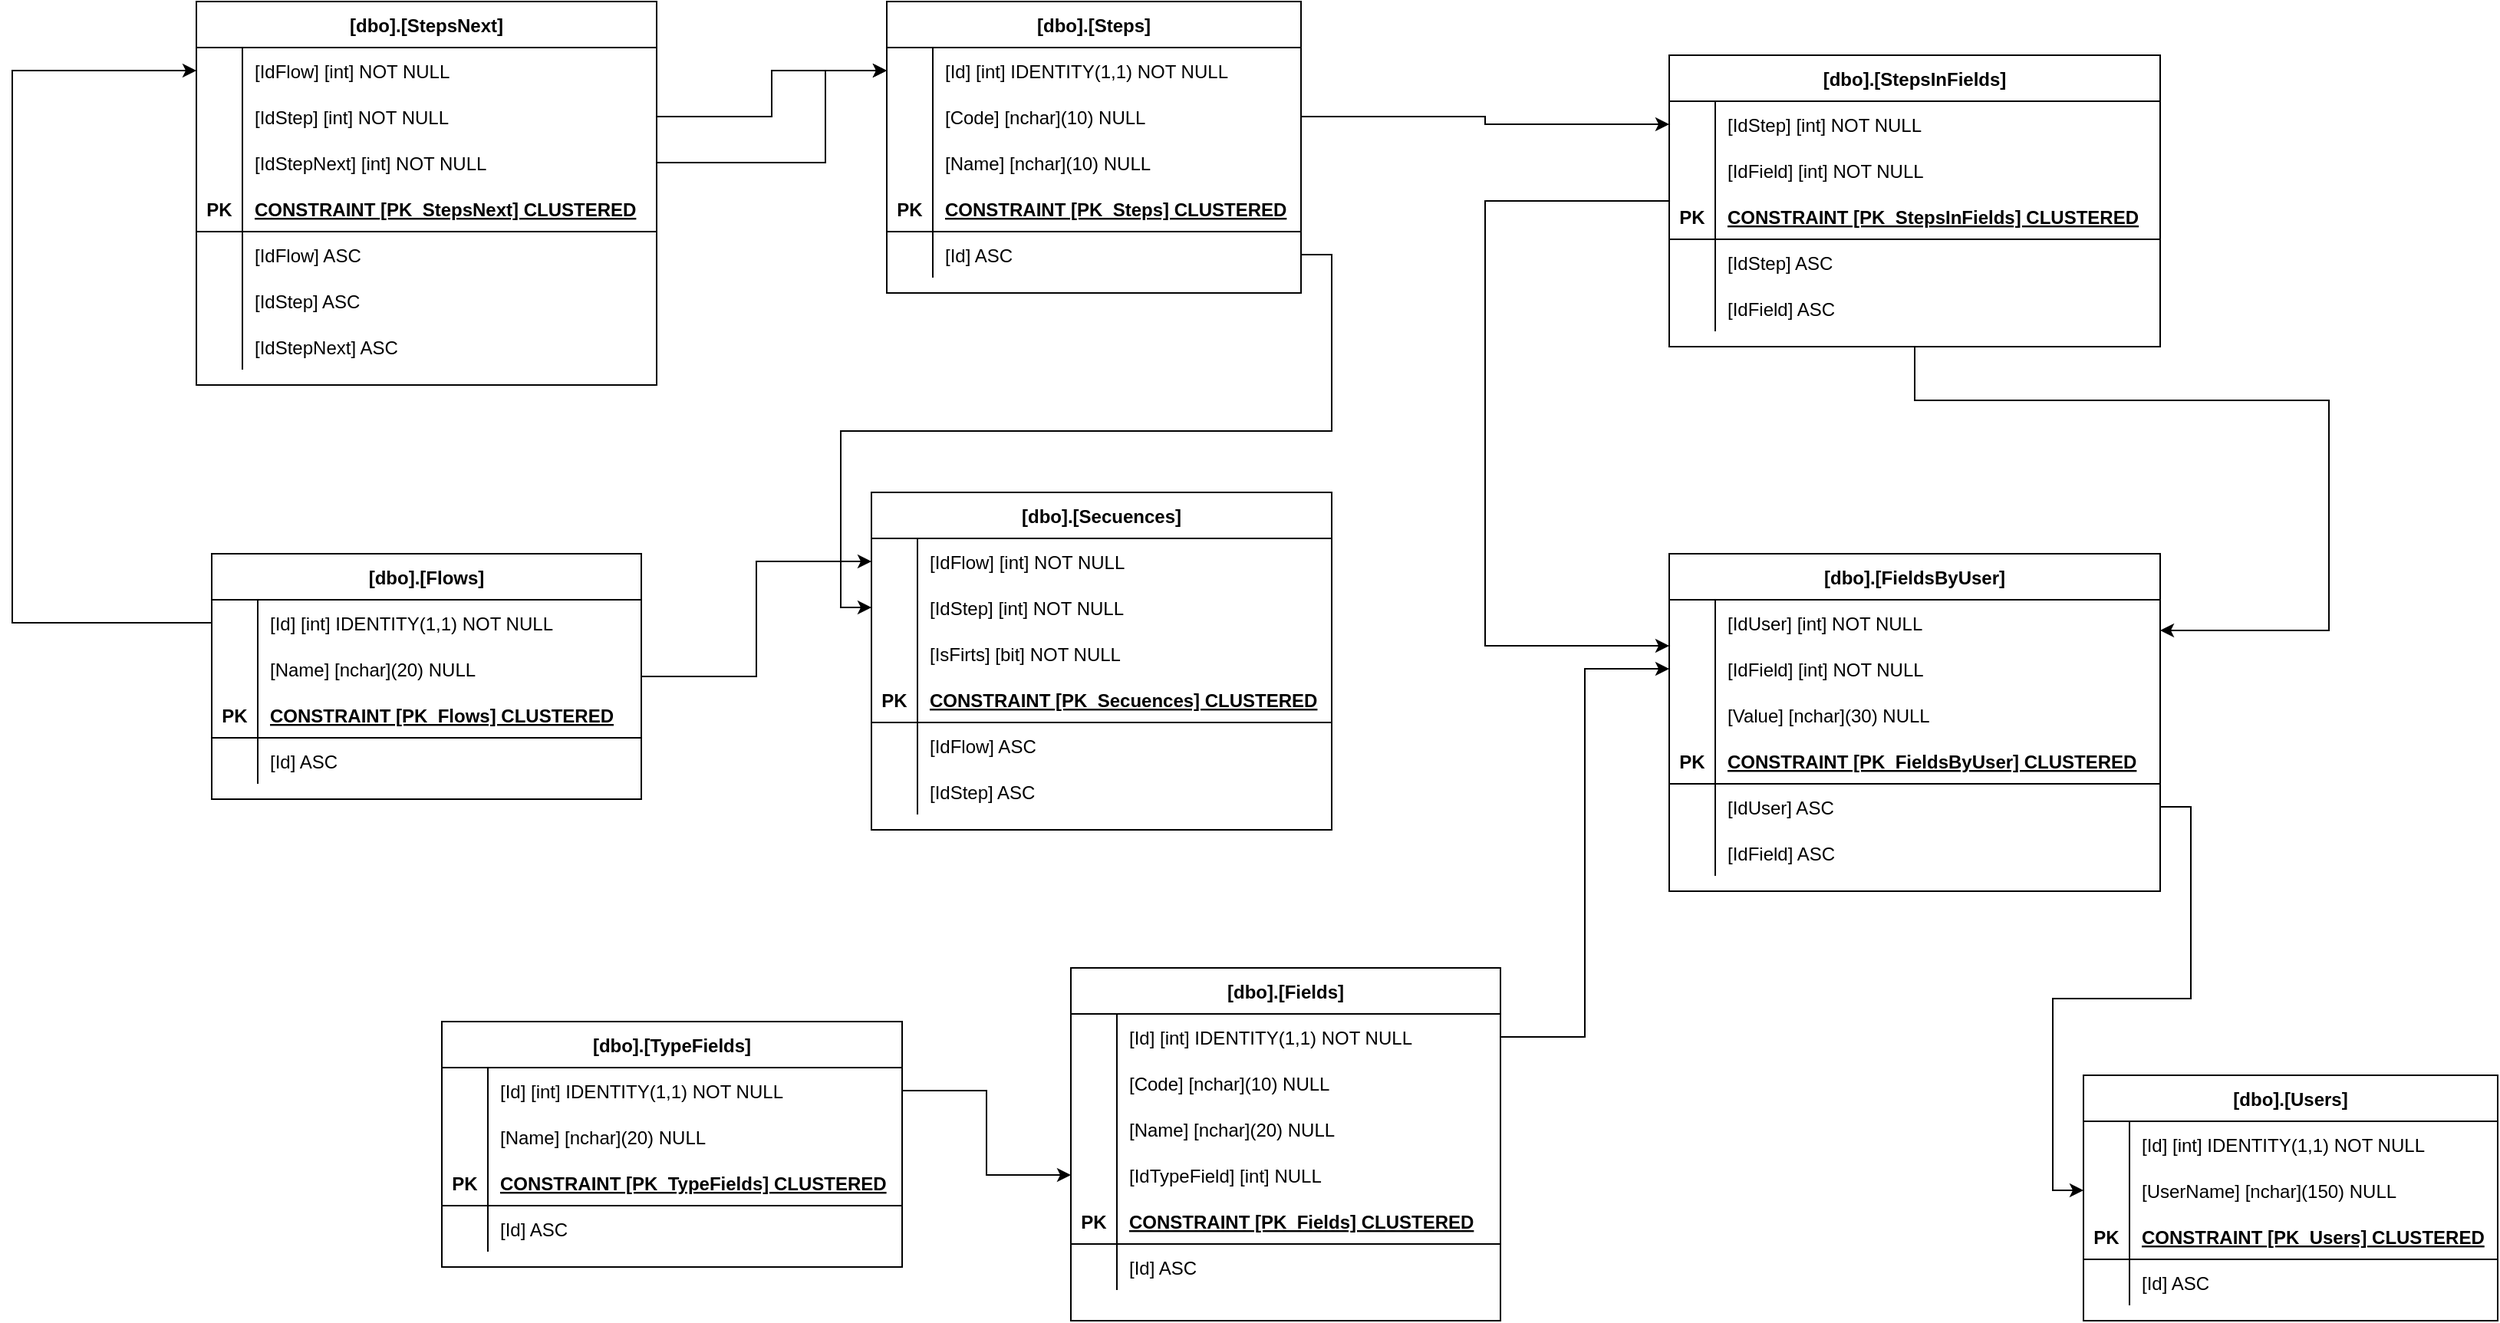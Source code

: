 <mxfile version="14.5.1" type="device" pages="4"><diagram id="C5RBs43oDa-KdzZeNtuy" name="Diagram-database"><mxGraphModel dx="2058" dy="1898" grid="1" gridSize="10" guides="1" tooltips="1" connect="1" arrows="1" fold="1" page="1" pageScale="1" pageWidth="827" pageHeight="1169" math="0" shadow="0"><root><mxCell id="WIyWlLk6GJQsqaUBKTNV-0"/><mxCell id="WIyWlLk6GJQsqaUBKTNV-1" parent="WIyWlLk6GJQsqaUBKTNV-0"/><mxCell id="vbJl4Sfmz4aI7WrqH_hq-0" value="[dbo].[Fields]" style="shape=table;startSize=30;container=1;collapsible=1;childLayout=tableLayout;fixedRows=1;rowLines=0;fontStyle=1;align=center;resizeLast=1;" parent="WIyWlLk6GJQsqaUBKTNV-1" vertex="1"><mxGeometry x="410" y="530" width="280" height="230" as="geometry"/></mxCell><mxCell id="vbJl4Sfmz4aI7WrqH_hq-1" value="" style="shape=partialRectangle;collapsible=0;dropTarget=0;pointerEvents=0;fillColor=none;points=[[0,0.5],[1,0.5]];portConstraint=eastwest;top=0;left=0;right=0;bottom=0;" parent="vbJl4Sfmz4aI7WrqH_hq-0" vertex="1"><mxGeometry y="30" width="280" height="30" as="geometry"/></mxCell><mxCell id="vbJl4Sfmz4aI7WrqH_hq-2" value="" style="shape=partialRectangle;overflow=hidden;connectable=0;fillColor=none;top=0;left=0;bottom=0;right=0;" parent="vbJl4Sfmz4aI7WrqH_hq-1" vertex="1"><mxGeometry width="30" height="30" as="geometry"/></mxCell><mxCell id="vbJl4Sfmz4aI7WrqH_hq-3" value="[Id] [int] IDENTITY(1,1) NOT NULL" style="shape=partialRectangle;overflow=hidden;connectable=0;fillColor=none;top=0;left=0;bottom=0;right=0;align=left;spacingLeft=6;" parent="vbJl4Sfmz4aI7WrqH_hq-1" vertex="1"><mxGeometry x="30" width="250" height="30" as="geometry"/></mxCell><mxCell id="vbJl4Sfmz4aI7WrqH_hq-4" value="" style="shape=partialRectangle;collapsible=0;dropTarget=0;pointerEvents=0;fillColor=none;points=[[0,0.5],[1,0.5]];portConstraint=eastwest;top=0;left=0;right=0;bottom=0;" parent="vbJl4Sfmz4aI7WrqH_hq-0" vertex="1"><mxGeometry y="60" width="280" height="30" as="geometry"/></mxCell><mxCell id="vbJl4Sfmz4aI7WrqH_hq-5" value="" style="shape=partialRectangle;overflow=hidden;connectable=0;fillColor=none;top=0;left=0;bottom=0;right=0;" parent="vbJl4Sfmz4aI7WrqH_hq-4" vertex="1"><mxGeometry width="30" height="30" as="geometry"/></mxCell><mxCell id="vbJl4Sfmz4aI7WrqH_hq-6" value="[Code] [nchar](10) NULL" style="shape=partialRectangle;overflow=hidden;connectable=0;fillColor=none;top=0;left=0;bottom=0;right=0;align=left;spacingLeft=6;" parent="vbJl4Sfmz4aI7WrqH_hq-4" vertex="1"><mxGeometry x="30" width="250" height="30" as="geometry"/></mxCell><mxCell id="vbJl4Sfmz4aI7WrqH_hq-7" value="" style="shape=partialRectangle;collapsible=0;dropTarget=0;pointerEvents=0;fillColor=none;points=[[0,0.5],[1,0.5]];portConstraint=eastwest;top=0;left=0;right=0;bottom=0;" parent="vbJl4Sfmz4aI7WrqH_hq-0" vertex="1"><mxGeometry y="90" width="280" height="30" as="geometry"/></mxCell><mxCell id="vbJl4Sfmz4aI7WrqH_hq-8" value="" style="shape=partialRectangle;overflow=hidden;connectable=0;fillColor=none;top=0;left=0;bottom=0;right=0;" parent="vbJl4Sfmz4aI7WrqH_hq-7" vertex="1"><mxGeometry width="30" height="30" as="geometry"/></mxCell><mxCell id="vbJl4Sfmz4aI7WrqH_hq-9" value="[Name] [nchar](20) NULL" style="shape=partialRectangle;overflow=hidden;connectable=0;fillColor=none;top=0;left=0;bottom=0;right=0;align=left;spacingLeft=6;" parent="vbJl4Sfmz4aI7WrqH_hq-7" vertex="1"><mxGeometry x="30" width="250" height="30" as="geometry"/></mxCell><mxCell id="vbJl4Sfmz4aI7WrqH_hq-10" value="" style="shape=partialRectangle;collapsible=0;dropTarget=0;pointerEvents=0;fillColor=none;points=[[0,0.5],[1,0.5]];portConstraint=eastwest;top=0;left=0;right=0;bottom=0;" parent="vbJl4Sfmz4aI7WrqH_hq-0" vertex="1"><mxGeometry y="120" width="280" height="30" as="geometry"/></mxCell><mxCell id="vbJl4Sfmz4aI7WrqH_hq-11" value="" style="shape=partialRectangle;overflow=hidden;connectable=0;fillColor=none;top=0;left=0;bottom=0;right=0;" parent="vbJl4Sfmz4aI7WrqH_hq-10" vertex="1"><mxGeometry width="30" height="30" as="geometry"/></mxCell><mxCell id="vbJl4Sfmz4aI7WrqH_hq-12" value="[IdTypeField] [int] NULL" style="shape=partialRectangle;overflow=hidden;connectable=0;fillColor=none;top=0;left=0;bottom=0;right=0;align=left;spacingLeft=6;" parent="vbJl4Sfmz4aI7WrqH_hq-10" vertex="1"><mxGeometry x="30" width="250" height="30" as="geometry"/></mxCell><mxCell id="vbJl4Sfmz4aI7WrqH_hq-13" value="" style="shape=partialRectangle;collapsible=0;dropTarget=0;pointerEvents=0;fillColor=none;points=[[0,0.5],[1,0.5]];portConstraint=eastwest;top=0;left=0;right=0;bottom=1;" parent="vbJl4Sfmz4aI7WrqH_hq-0" vertex="1"><mxGeometry y="150" width="280" height="30" as="geometry"/></mxCell><mxCell id="vbJl4Sfmz4aI7WrqH_hq-14" value="PK" style="shape=partialRectangle;overflow=hidden;connectable=0;fillColor=none;top=0;left=0;bottom=0;right=0;fontStyle=1;" parent="vbJl4Sfmz4aI7WrqH_hq-13" vertex="1"><mxGeometry width="30" height="30" as="geometry"/></mxCell><mxCell id="vbJl4Sfmz4aI7WrqH_hq-15" value="CONSTRAINT [PK_Fields]  CLUSTERED" style="shape=partialRectangle;overflow=hidden;connectable=0;fillColor=none;top=0;left=0;bottom=0;right=0;align=left;spacingLeft=6;fontStyle=5;" parent="vbJl4Sfmz4aI7WrqH_hq-13" vertex="1"><mxGeometry x="30" width="250" height="30" as="geometry"/></mxCell><mxCell id="vbJl4Sfmz4aI7WrqH_hq-16" value="" style="shape=partialRectangle;collapsible=0;dropTarget=0;pointerEvents=0;fillColor=none;points=[[0,0.5],[1,0.5]];portConstraint=eastwest;top=0;left=0;right=0;bottom=0;" parent="vbJl4Sfmz4aI7WrqH_hq-0" vertex="1"><mxGeometry y="180" width="280" height="30" as="geometry"/></mxCell><mxCell id="vbJl4Sfmz4aI7WrqH_hq-17" value="" style="shape=partialRectangle;overflow=hidden;connectable=0;fillColor=none;top=0;left=0;bottom=0;right=0;" parent="vbJl4Sfmz4aI7WrqH_hq-16" vertex="1"><mxGeometry width="30" height="30" as="geometry"/></mxCell><mxCell id="vbJl4Sfmz4aI7WrqH_hq-18" value="[Id] ASC" style="shape=partialRectangle;overflow=hidden;connectable=0;fillColor=none;top=0;left=0;bottom=0;right=0;align=left;spacingLeft=6;" parent="vbJl4Sfmz4aI7WrqH_hq-16" vertex="1"><mxGeometry x="30" width="250" height="30" as="geometry"/></mxCell><mxCell id="vbJl4Sfmz4aI7WrqH_hq-19" value="[dbo].[FieldsByUser]" style="shape=table;startSize=30;container=1;collapsible=1;childLayout=tableLayout;fixedRows=1;rowLines=0;fontStyle=1;align=center;resizeLast=1;" parent="WIyWlLk6GJQsqaUBKTNV-1" vertex="1"><mxGeometry x="800" y="260" width="320" height="220" as="geometry"/></mxCell><mxCell id="vbJl4Sfmz4aI7WrqH_hq-20" value="" style="shape=partialRectangle;collapsible=0;dropTarget=0;pointerEvents=0;fillColor=none;points=[[0,0.5],[1,0.5]];portConstraint=eastwest;top=0;left=0;right=0;bottom=0;" parent="vbJl4Sfmz4aI7WrqH_hq-19" vertex="1"><mxGeometry y="30" width="320" height="30" as="geometry"/></mxCell><mxCell id="vbJl4Sfmz4aI7WrqH_hq-21" value="" style="shape=partialRectangle;overflow=hidden;connectable=0;fillColor=none;top=0;left=0;bottom=0;right=0;" parent="vbJl4Sfmz4aI7WrqH_hq-20" vertex="1"><mxGeometry width="30" height="30" as="geometry"/></mxCell><mxCell id="vbJl4Sfmz4aI7WrqH_hq-22" value="[IdUser] [int] NOT NULL" style="shape=partialRectangle;overflow=hidden;connectable=0;fillColor=none;top=0;left=0;bottom=0;right=0;align=left;spacingLeft=6;" parent="vbJl4Sfmz4aI7WrqH_hq-20" vertex="1"><mxGeometry x="30" width="290" height="30" as="geometry"/></mxCell><mxCell id="vbJl4Sfmz4aI7WrqH_hq-23" value="" style="shape=partialRectangle;collapsible=0;dropTarget=0;pointerEvents=0;fillColor=none;points=[[0,0.5],[1,0.5]];portConstraint=eastwest;top=0;left=0;right=0;bottom=0;" parent="vbJl4Sfmz4aI7WrqH_hq-19" vertex="1"><mxGeometry y="60" width="320" height="30" as="geometry"/></mxCell><mxCell id="vbJl4Sfmz4aI7WrqH_hq-24" value="" style="shape=partialRectangle;overflow=hidden;connectable=0;fillColor=none;top=0;left=0;bottom=0;right=0;" parent="vbJl4Sfmz4aI7WrqH_hq-23" vertex="1"><mxGeometry width="30" height="30" as="geometry"/></mxCell><mxCell id="vbJl4Sfmz4aI7WrqH_hq-25" value="[IdField] [int] NOT NULL" style="shape=partialRectangle;overflow=hidden;connectable=0;fillColor=none;top=0;left=0;bottom=0;right=0;align=left;spacingLeft=6;" parent="vbJl4Sfmz4aI7WrqH_hq-23" vertex="1"><mxGeometry x="30" width="290" height="30" as="geometry"/></mxCell><mxCell id="vbJl4Sfmz4aI7WrqH_hq-26" value="" style="shape=partialRectangle;collapsible=0;dropTarget=0;pointerEvents=0;fillColor=none;points=[[0,0.5],[1,0.5]];portConstraint=eastwest;top=0;left=0;right=0;bottom=0;" parent="vbJl4Sfmz4aI7WrqH_hq-19" vertex="1"><mxGeometry y="90" width="320" height="30" as="geometry"/></mxCell><mxCell id="vbJl4Sfmz4aI7WrqH_hq-27" value="" style="shape=partialRectangle;overflow=hidden;connectable=0;fillColor=none;top=0;left=0;bottom=0;right=0;" parent="vbJl4Sfmz4aI7WrqH_hq-26" vertex="1"><mxGeometry width="30" height="30" as="geometry"/></mxCell><mxCell id="vbJl4Sfmz4aI7WrqH_hq-28" value="[Value] [nchar](30) NULL" style="shape=partialRectangle;overflow=hidden;connectable=0;fillColor=none;top=0;left=0;bottom=0;right=0;align=left;spacingLeft=6;" parent="vbJl4Sfmz4aI7WrqH_hq-26" vertex="1"><mxGeometry x="30" width="290" height="30" as="geometry"/></mxCell><mxCell id="vbJl4Sfmz4aI7WrqH_hq-29" value="" style="shape=partialRectangle;collapsible=0;dropTarget=0;pointerEvents=0;fillColor=none;points=[[0,0.5],[1,0.5]];portConstraint=eastwest;top=0;left=0;right=0;bottom=1;" parent="vbJl4Sfmz4aI7WrqH_hq-19" vertex="1"><mxGeometry y="120" width="320" height="30" as="geometry"/></mxCell><mxCell id="vbJl4Sfmz4aI7WrqH_hq-30" value="PK" style="shape=partialRectangle;overflow=hidden;connectable=0;fillColor=none;top=0;left=0;bottom=0;right=0;fontStyle=1;" parent="vbJl4Sfmz4aI7WrqH_hq-29" vertex="1"><mxGeometry width="30" height="30" as="geometry"/></mxCell><mxCell id="vbJl4Sfmz4aI7WrqH_hq-31" value="CONSTRAINT [PK_FieldsByUser]  CLUSTERED" style="shape=partialRectangle;overflow=hidden;connectable=0;fillColor=none;top=0;left=0;bottom=0;right=0;align=left;spacingLeft=6;fontStyle=5;" parent="vbJl4Sfmz4aI7WrqH_hq-29" vertex="1"><mxGeometry x="30" width="290" height="30" as="geometry"/></mxCell><mxCell id="vbJl4Sfmz4aI7WrqH_hq-32" value="" style="shape=partialRectangle;collapsible=0;dropTarget=0;pointerEvents=0;fillColor=none;points=[[0,0.5],[1,0.5]];portConstraint=eastwest;top=0;left=0;right=0;bottom=0;" parent="vbJl4Sfmz4aI7WrqH_hq-19" vertex="1"><mxGeometry y="150" width="320" height="30" as="geometry"/></mxCell><mxCell id="vbJl4Sfmz4aI7WrqH_hq-33" value="" style="shape=partialRectangle;overflow=hidden;connectable=0;fillColor=none;top=0;left=0;bottom=0;right=0;" parent="vbJl4Sfmz4aI7WrqH_hq-32" vertex="1"><mxGeometry width="30" height="30" as="geometry"/></mxCell><mxCell id="vbJl4Sfmz4aI7WrqH_hq-34" value="[IdUser] ASC" style="shape=partialRectangle;overflow=hidden;connectable=0;fillColor=none;top=0;left=0;bottom=0;right=0;align=left;spacingLeft=6;" parent="vbJl4Sfmz4aI7WrqH_hq-32" vertex="1"><mxGeometry x="30" width="290" height="30" as="geometry"/></mxCell><mxCell id="vbJl4Sfmz4aI7WrqH_hq-35" value="" style="shape=partialRectangle;collapsible=0;dropTarget=0;pointerEvents=0;fillColor=none;points=[[0,0.5],[1,0.5]];portConstraint=eastwest;top=0;left=0;right=0;bottom=0;" parent="vbJl4Sfmz4aI7WrqH_hq-19" vertex="1"><mxGeometry y="180" width="320" height="30" as="geometry"/></mxCell><mxCell id="vbJl4Sfmz4aI7WrqH_hq-36" value="" style="shape=partialRectangle;overflow=hidden;connectable=0;fillColor=none;top=0;left=0;bottom=0;right=0;" parent="vbJl4Sfmz4aI7WrqH_hq-35" vertex="1"><mxGeometry width="30" height="30" as="geometry"/></mxCell><mxCell id="vbJl4Sfmz4aI7WrqH_hq-37" value="[IdField] ASC" style="shape=partialRectangle;overflow=hidden;connectable=0;fillColor=none;top=0;left=0;bottom=0;right=0;align=left;spacingLeft=6;" parent="vbJl4Sfmz4aI7WrqH_hq-35" vertex="1"><mxGeometry x="30" width="290" height="30" as="geometry"/></mxCell><mxCell id="vbJl4Sfmz4aI7WrqH_hq-158" style="edgeStyle=orthogonalEdgeStyle;rounded=0;orthogonalLoop=1;jettySize=auto;html=1;entryX=0;entryY=0.5;entryDx=0;entryDy=0;" parent="WIyWlLk6GJQsqaUBKTNV-1" source="vbJl4Sfmz4aI7WrqH_hq-38" target="vbJl4Sfmz4aI7WrqH_hq-52" edge="1"><mxGeometry relative="1" as="geometry"><mxPoint x="250" y="340" as="targetPoint"/></mxGeometry></mxCell><mxCell id="vbJl4Sfmz4aI7WrqH_hq-38" value="[dbo].[Flows]" style="shape=table;startSize=30;container=1;collapsible=1;childLayout=tableLayout;fixedRows=1;rowLines=0;fontStyle=1;align=center;resizeLast=1;" parent="WIyWlLk6GJQsqaUBKTNV-1" vertex="1"><mxGeometry x="-150" y="260" width="280" height="160" as="geometry"/></mxCell><mxCell id="vbJl4Sfmz4aI7WrqH_hq-39" value="" style="shape=partialRectangle;collapsible=0;dropTarget=0;pointerEvents=0;fillColor=none;points=[[0,0.5],[1,0.5]];portConstraint=eastwest;top=0;left=0;right=0;bottom=0;" parent="vbJl4Sfmz4aI7WrqH_hq-38" vertex="1"><mxGeometry y="30" width="280" height="30" as="geometry"/></mxCell><mxCell id="vbJl4Sfmz4aI7WrqH_hq-40" value="" style="shape=partialRectangle;overflow=hidden;connectable=0;fillColor=none;top=0;left=0;bottom=0;right=0;" parent="vbJl4Sfmz4aI7WrqH_hq-39" vertex="1"><mxGeometry width="30" height="30" as="geometry"/></mxCell><mxCell id="vbJl4Sfmz4aI7WrqH_hq-41" value="[Id] [int] IDENTITY(1,1) NOT NULL" style="shape=partialRectangle;overflow=hidden;connectable=0;fillColor=none;top=0;left=0;bottom=0;right=0;align=left;spacingLeft=6;" parent="vbJl4Sfmz4aI7WrqH_hq-39" vertex="1"><mxGeometry x="30" width="250" height="30" as="geometry"/></mxCell><mxCell id="vbJl4Sfmz4aI7WrqH_hq-42" value="" style="shape=partialRectangle;collapsible=0;dropTarget=0;pointerEvents=0;fillColor=none;points=[[0,0.5],[1,0.5]];portConstraint=eastwest;top=0;left=0;right=0;bottom=0;" parent="vbJl4Sfmz4aI7WrqH_hq-38" vertex="1"><mxGeometry y="60" width="280" height="30" as="geometry"/></mxCell><mxCell id="vbJl4Sfmz4aI7WrqH_hq-43" value="" style="shape=partialRectangle;overflow=hidden;connectable=0;fillColor=none;top=0;left=0;bottom=0;right=0;" parent="vbJl4Sfmz4aI7WrqH_hq-42" vertex="1"><mxGeometry width="30" height="30" as="geometry"/></mxCell><mxCell id="vbJl4Sfmz4aI7WrqH_hq-44" value="[Name] [nchar](20) NULL" style="shape=partialRectangle;overflow=hidden;connectable=0;fillColor=none;top=0;left=0;bottom=0;right=0;align=left;spacingLeft=6;" parent="vbJl4Sfmz4aI7WrqH_hq-42" vertex="1"><mxGeometry x="30" width="250" height="30" as="geometry"/></mxCell><mxCell id="vbJl4Sfmz4aI7WrqH_hq-45" value="" style="shape=partialRectangle;collapsible=0;dropTarget=0;pointerEvents=0;fillColor=none;points=[[0,0.5],[1,0.5]];portConstraint=eastwest;top=0;left=0;right=0;bottom=1;" parent="vbJl4Sfmz4aI7WrqH_hq-38" vertex="1"><mxGeometry y="90" width="280" height="30" as="geometry"/></mxCell><mxCell id="vbJl4Sfmz4aI7WrqH_hq-46" value="PK" style="shape=partialRectangle;overflow=hidden;connectable=0;fillColor=none;top=0;left=0;bottom=0;right=0;fontStyle=1;" parent="vbJl4Sfmz4aI7WrqH_hq-45" vertex="1"><mxGeometry width="30" height="30" as="geometry"/></mxCell><mxCell id="vbJl4Sfmz4aI7WrqH_hq-47" value="CONSTRAINT [PK_Flows]  CLUSTERED" style="shape=partialRectangle;overflow=hidden;connectable=0;fillColor=none;top=0;left=0;bottom=0;right=0;align=left;spacingLeft=6;fontStyle=5;" parent="vbJl4Sfmz4aI7WrqH_hq-45" vertex="1"><mxGeometry x="30" width="250" height="30" as="geometry"/></mxCell><mxCell id="vbJl4Sfmz4aI7WrqH_hq-48" value="" style="shape=partialRectangle;collapsible=0;dropTarget=0;pointerEvents=0;fillColor=none;points=[[0,0.5],[1,0.5]];portConstraint=eastwest;top=0;left=0;right=0;bottom=0;" parent="vbJl4Sfmz4aI7WrqH_hq-38" vertex="1"><mxGeometry y="120" width="280" height="30" as="geometry"/></mxCell><mxCell id="vbJl4Sfmz4aI7WrqH_hq-49" value="" style="shape=partialRectangle;overflow=hidden;connectable=0;fillColor=none;top=0;left=0;bottom=0;right=0;" parent="vbJl4Sfmz4aI7WrqH_hq-48" vertex="1"><mxGeometry width="30" height="30" as="geometry"/></mxCell><mxCell id="vbJl4Sfmz4aI7WrqH_hq-50" value="[Id] ASC" style="shape=partialRectangle;overflow=hidden;connectable=0;fillColor=none;top=0;left=0;bottom=0;right=0;align=left;spacingLeft=6;" parent="vbJl4Sfmz4aI7WrqH_hq-48" vertex="1"><mxGeometry x="30" width="250" height="30" as="geometry"/></mxCell><mxCell id="vbJl4Sfmz4aI7WrqH_hq-51" value="[dbo].[Secuences]" style="shape=table;startSize=30;container=1;collapsible=1;childLayout=tableLayout;fixedRows=1;rowLines=0;fontStyle=1;align=center;resizeLast=1;" parent="WIyWlLk6GJQsqaUBKTNV-1" vertex="1"><mxGeometry x="280" y="220" width="300" height="220" as="geometry"/></mxCell><mxCell id="vbJl4Sfmz4aI7WrqH_hq-52" value="" style="shape=partialRectangle;collapsible=0;dropTarget=0;pointerEvents=0;fillColor=none;points=[[0,0.5],[1,0.5]];portConstraint=eastwest;top=0;left=0;right=0;bottom=0;" parent="vbJl4Sfmz4aI7WrqH_hq-51" vertex="1"><mxGeometry y="30" width="300" height="30" as="geometry"/></mxCell><mxCell id="vbJl4Sfmz4aI7WrqH_hq-53" value="" style="shape=partialRectangle;overflow=hidden;connectable=0;fillColor=none;top=0;left=0;bottom=0;right=0;" parent="vbJl4Sfmz4aI7WrqH_hq-52" vertex="1"><mxGeometry width="30" height="30" as="geometry"/></mxCell><mxCell id="vbJl4Sfmz4aI7WrqH_hq-54" value="[IdFlow] [int] NOT NULL" style="shape=partialRectangle;overflow=hidden;connectable=0;fillColor=none;top=0;left=0;bottom=0;right=0;align=left;spacingLeft=6;" parent="vbJl4Sfmz4aI7WrqH_hq-52" vertex="1"><mxGeometry x="30" width="270" height="30" as="geometry"/></mxCell><mxCell id="vbJl4Sfmz4aI7WrqH_hq-55" value="" style="shape=partialRectangle;collapsible=0;dropTarget=0;pointerEvents=0;fillColor=none;points=[[0,0.5],[1,0.5]];portConstraint=eastwest;top=0;left=0;right=0;bottom=0;" parent="vbJl4Sfmz4aI7WrqH_hq-51" vertex="1"><mxGeometry y="60" width="300" height="30" as="geometry"/></mxCell><mxCell id="vbJl4Sfmz4aI7WrqH_hq-56" value="" style="shape=partialRectangle;overflow=hidden;connectable=0;fillColor=none;top=0;left=0;bottom=0;right=0;" parent="vbJl4Sfmz4aI7WrqH_hq-55" vertex="1"><mxGeometry width="30" height="30" as="geometry"/></mxCell><mxCell id="vbJl4Sfmz4aI7WrqH_hq-57" value="[IdStep] [int] NOT NULL" style="shape=partialRectangle;overflow=hidden;connectable=0;fillColor=none;top=0;left=0;bottom=0;right=0;align=left;spacingLeft=6;" parent="vbJl4Sfmz4aI7WrqH_hq-55" vertex="1"><mxGeometry x="30" width="270" height="30" as="geometry"/></mxCell><mxCell id="vbJl4Sfmz4aI7WrqH_hq-58" value="" style="shape=partialRectangle;collapsible=0;dropTarget=0;pointerEvents=0;fillColor=none;points=[[0,0.5],[1,0.5]];portConstraint=eastwest;top=0;left=0;right=0;bottom=0;" parent="vbJl4Sfmz4aI7WrqH_hq-51" vertex="1"><mxGeometry y="90" width="300" height="30" as="geometry"/></mxCell><mxCell id="vbJl4Sfmz4aI7WrqH_hq-59" value="" style="shape=partialRectangle;overflow=hidden;connectable=0;fillColor=none;top=0;left=0;bottom=0;right=0;" parent="vbJl4Sfmz4aI7WrqH_hq-58" vertex="1"><mxGeometry width="30" height="30" as="geometry"/></mxCell><mxCell id="vbJl4Sfmz4aI7WrqH_hq-60" value="[IsFirts] [bit] NOT NULL" style="shape=partialRectangle;overflow=hidden;connectable=0;fillColor=none;top=0;left=0;bottom=0;right=0;align=left;spacingLeft=6;" parent="vbJl4Sfmz4aI7WrqH_hq-58" vertex="1"><mxGeometry x="30" width="270" height="30" as="geometry"/></mxCell><mxCell id="vbJl4Sfmz4aI7WrqH_hq-61" value="" style="shape=partialRectangle;collapsible=0;dropTarget=0;pointerEvents=0;fillColor=none;points=[[0,0.5],[1,0.5]];portConstraint=eastwest;top=0;left=0;right=0;bottom=1;" parent="vbJl4Sfmz4aI7WrqH_hq-51" vertex="1"><mxGeometry y="120" width="300" height="30" as="geometry"/></mxCell><mxCell id="vbJl4Sfmz4aI7WrqH_hq-62" value="PK" style="shape=partialRectangle;overflow=hidden;connectable=0;fillColor=none;top=0;left=0;bottom=0;right=0;fontStyle=1;" parent="vbJl4Sfmz4aI7WrqH_hq-61" vertex="1"><mxGeometry width="30" height="30" as="geometry"/></mxCell><mxCell id="vbJl4Sfmz4aI7WrqH_hq-63" value="CONSTRAINT [PK_Secuences]  CLUSTERED" style="shape=partialRectangle;overflow=hidden;connectable=0;fillColor=none;top=0;left=0;bottom=0;right=0;align=left;spacingLeft=6;fontStyle=5;" parent="vbJl4Sfmz4aI7WrqH_hq-61" vertex="1"><mxGeometry x="30" width="270" height="30" as="geometry"/></mxCell><mxCell id="vbJl4Sfmz4aI7WrqH_hq-64" value="" style="shape=partialRectangle;collapsible=0;dropTarget=0;pointerEvents=0;fillColor=none;points=[[0,0.5],[1,0.5]];portConstraint=eastwest;top=0;left=0;right=0;bottom=0;" parent="vbJl4Sfmz4aI7WrqH_hq-51" vertex="1"><mxGeometry y="150" width="300" height="30" as="geometry"/></mxCell><mxCell id="vbJl4Sfmz4aI7WrqH_hq-65" value="" style="shape=partialRectangle;overflow=hidden;connectable=0;fillColor=none;top=0;left=0;bottom=0;right=0;" parent="vbJl4Sfmz4aI7WrqH_hq-64" vertex="1"><mxGeometry width="30" height="30" as="geometry"/></mxCell><mxCell id="vbJl4Sfmz4aI7WrqH_hq-66" value="[IdFlow] ASC" style="shape=partialRectangle;overflow=hidden;connectable=0;fillColor=none;top=0;left=0;bottom=0;right=0;align=left;spacingLeft=6;" parent="vbJl4Sfmz4aI7WrqH_hq-64" vertex="1"><mxGeometry x="30" width="270" height="30" as="geometry"/></mxCell><mxCell id="vbJl4Sfmz4aI7WrqH_hq-67" value="" style="shape=partialRectangle;collapsible=0;dropTarget=0;pointerEvents=0;fillColor=none;points=[[0,0.5],[1,0.5]];portConstraint=eastwest;top=0;left=0;right=0;bottom=0;" parent="vbJl4Sfmz4aI7WrqH_hq-51" vertex="1"><mxGeometry y="180" width="300" height="30" as="geometry"/></mxCell><mxCell id="vbJl4Sfmz4aI7WrqH_hq-68" value="" style="shape=partialRectangle;overflow=hidden;connectable=0;fillColor=none;top=0;left=0;bottom=0;right=0;" parent="vbJl4Sfmz4aI7WrqH_hq-67" vertex="1"><mxGeometry width="30" height="30" as="geometry"/></mxCell><mxCell id="vbJl4Sfmz4aI7WrqH_hq-69" value="[IdStep] ASC" style="shape=partialRectangle;overflow=hidden;connectable=0;fillColor=none;top=0;left=0;bottom=0;right=0;align=left;spacingLeft=6;" parent="vbJl4Sfmz4aI7WrqH_hq-67" vertex="1"><mxGeometry x="30" width="270" height="30" as="geometry"/></mxCell><mxCell id="vbJl4Sfmz4aI7WrqH_hq-70" value="[dbo].[Steps]" style="shape=table;startSize=30;container=1;collapsible=1;childLayout=tableLayout;fixedRows=1;rowLines=0;fontStyle=1;align=center;resizeLast=1;" parent="WIyWlLk6GJQsqaUBKTNV-1" vertex="1"><mxGeometry x="290" y="-100" width="270" height="190" as="geometry"/></mxCell><mxCell id="vbJl4Sfmz4aI7WrqH_hq-71" value="" style="shape=partialRectangle;collapsible=0;dropTarget=0;pointerEvents=0;fillColor=none;points=[[0,0.5],[1,0.5]];portConstraint=eastwest;top=0;left=0;right=0;bottom=0;" parent="vbJl4Sfmz4aI7WrqH_hq-70" vertex="1"><mxGeometry y="30" width="270" height="30" as="geometry"/></mxCell><mxCell id="vbJl4Sfmz4aI7WrqH_hq-72" value="" style="shape=partialRectangle;overflow=hidden;connectable=0;fillColor=none;top=0;left=0;bottom=0;right=0;" parent="vbJl4Sfmz4aI7WrqH_hq-71" vertex="1"><mxGeometry width="30" height="30" as="geometry"/></mxCell><mxCell id="vbJl4Sfmz4aI7WrqH_hq-73" value="[Id] [int] IDENTITY(1,1) NOT NULL" style="shape=partialRectangle;overflow=hidden;connectable=0;fillColor=none;top=0;left=0;bottom=0;right=0;align=left;spacingLeft=6;" parent="vbJl4Sfmz4aI7WrqH_hq-71" vertex="1"><mxGeometry x="30" width="240" height="30" as="geometry"/></mxCell><mxCell id="vbJl4Sfmz4aI7WrqH_hq-74" value="" style="shape=partialRectangle;collapsible=0;dropTarget=0;pointerEvents=0;fillColor=none;points=[[0,0.5],[1,0.5]];portConstraint=eastwest;top=0;left=0;right=0;bottom=0;" parent="vbJl4Sfmz4aI7WrqH_hq-70" vertex="1"><mxGeometry y="60" width="270" height="30" as="geometry"/></mxCell><mxCell id="vbJl4Sfmz4aI7WrqH_hq-75" value="" style="shape=partialRectangle;overflow=hidden;connectable=0;fillColor=none;top=0;left=0;bottom=0;right=0;" parent="vbJl4Sfmz4aI7WrqH_hq-74" vertex="1"><mxGeometry width="30" height="30" as="geometry"/></mxCell><mxCell id="vbJl4Sfmz4aI7WrqH_hq-76" value="[Code] [nchar](10) NULL" style="shape=partialRectangle;overflow=hidden;connectable=0;fillColor=none;top=0;left=0;bottom=0;right=0;align=left;spacingLeft=6;" parent="vbJl4Sfmz4aI7WrqH_hq-74" vertex="1"><mxGeometry x="30" width="240" height="30" as="geometry"/></mxCell><mxCell id="vbJl4Sfmz4aI7WrqH_hq-77" value="" style="shape=partialRectangle;collapsible=0;dropTarget=0;pointerEvents=0;fillColor=none;points=[[0,0.5],[1,0.5]];portConstraint=eastwest;top=0;left=0;right=0;bottom=0;" parent="vbJl4Sfmz4aI7WrqH_hq-70" vertex="1"><mxGeometry y="90" width="270" height="30" as="geometry"/></mxCell><mxCell id="vbJl4Sfmz4aI7WrqH_hq-78" value="" style="shape=partialRectangle;overflow=hidden;connectable=0;fillColor=none;top=0;left=0;bottom=0;right=0;" parent="vbJl4Sfmz4aI7WrqH_hq-77" vertex="1"><mxGeometry width="30" height="30" as="geometry"/></mxCell><mxCell id="vbJl4Sfmz4aI7WrqH_hq-79" value="[Name] [nchar](10) NULL" style="shape=partialRectangle;overflow=hidden;connectable=0;fillColor=none;top=0;left=0;bottom=0;right=0;align=left;spacingLeft=6;" parent="vbJl4Sfmz4aI7WrqH_hq-77" vertex="1"><mxGeometry x="30" width="240" height="30" as="geometry"/></mxCell><mxCell id="vbJl4Sfmz4aI7WrqH_hq-80" value="" style="shape=partialRectangle;collapsible=0;dropTarget=0;pointerEvents=0;fillColor=none;points=[[0,0.5],[1,0.5]];portConstraint=eastwest;top=0;left=0;right=0;bottom=1;" parent="vbJl4Sfmz4aI7WrqH_hq-70" vertex="1"><mxGeometry y="120" width="270" height="30" as="geometry"/></mxCell><mxCell id="vbJl4Sfmz4aI7WrqH_hq-81" value="PK" style="shape=partialRectangle;overflow=hidden;connectable=0;fillColor=none;top=0;left=0;bottom=0;right=0;fontStyle=1;" parent="vbJl4Sfmz4aI7WrqH_hq-80" vertex="1"><mxGeometry width="30" height="30" as="geometry"/></mxCell><mxCell id="vbJl4Sfmz4aI7WrqH_hq-82" value="CONSTRAINT [PK_Steps]  CLUSTERED" style="shape=partialRectangle;overflow=hidden;connectable=0;fillColor=none;top=0;left=0;bottom=0;right=0;align=left;spacingLeft=6;fontStyle=5;" parent="vbJl4Sfmz4aI7WrqH_hq-80" vertex="1"><mxGeometry x="30" width="240" height="30" as="geometry"/></mxCell><mxCell id="vbJl4Sfmz4aI7WrqH_hq-83" value="" style="shape=partialRectangle;collapsible=0;dropTarget=0;pointerEvents=0;fillColor=none;points=[[0,0.5],[1,0.5]];portConstraint=eastwest;top=0;left=0;right=0;bottom=0;" parent="vbJl4Sfmz4aI7WrqH_hq-70" vertex="1"><mxGeometry y="150" width="270" height="30" as="geometry"/></mxCell><mxCell id="vbJl4Sfmz4aI7WrqH_hq-84" value="" style="shape=partialRectangle;overflow=hidden;connectable=0;fillColor=none;top=0;left=0;bottom=0;right=0;" parent="vbJl4Sfmz4aI7WrqH_hq-83" vertex="1"><mxGeometry width="30" height="30" as="geometry"/></mxCell><mxCell id="vbJl4Sfmz4aI7WrqH_hq-85" value="[Id] ASC" style="shape=partialRectangle;overflow=hidden;connectable=0;fillColor=none;top=0;left=0;bottom=0;right=0;align=left;spacingLeft=6;" parent="vbJl4Sfmz4aI7WrqH_hq-83" vertex="1"><mxGeometry x="30" width="240" height="30" as="geometry"/></mxCell><mxCell id="vbJl4Sfmz4aI7WrqH_hq-154" style="edgeStyle=orthogonalEdgeStyle;rounded=0;orthogonalLoop=1;jettySize=auto;html=1;" parent="WIyWlLk6GJQsqaUBKTNV-1" source="vbJl4Sfmz4aI7WrqH_hq-86" target="vbJl4Sfmz4aI7WrqH_hq-20" edge="1"><mxGeometry relative="1" as="geometry"><Array as="points"><mxPoint x="960" y="160"/><mxPoint x="1230" y="160"/><mxPoint x="1230" y="310"/><mxPoint x="960" y="310"/></Array></mxGeometry></mxCell><mxCell id="vbJl4Sfmz4aI7WrqH_hq-155" style="edgeStyle=orthogonalEdgeStyle;rounded=0;orthogonalLoop=1;jettySize=auto;html=1;" parent="WIyWlLk6GJQsqaUBKTNV-1" source="vbJl4Sfmz4aI7WrqH_hq-86" target="vbJl4Sfmz4aI7WrqH_hq-23" edge="1"><mxGeometry relative="1" as="geometry"><Array as="points"><mxPoint x="680" y="30"/><mxPoint x="680" y="320"/></Array></mxGeometry></mxCell><mxCell id="vbJl4Sfmz4aI7WrqH_hq-86" value="[dbo].[StepsInFields]" style="shape=table;startSize=30;container=1;collapsible=1;childLayout=tableLayout;fixedRows=1;rowLines=0;fontStyle=1;align=center;resizeLast=1;" parent="WIyWlLk6GJQsqaUBKTNV-1" vertex="1"><mxGeometry x="800" y="-65" width="320" height="190" as="geometry"/></mxCell><mxCell id="vbJl4Sfmz4aI7WrqH_hq-87" value="" style="shape=partialRectangle;collapsible=0;dropTarget=0;pointerEvents=0;fillColor=none;points=[[0,0.5],[1,0.5]];portConstraint=eastwest;top=0;left=0;right=0;bottom=0;" parent="vbJl4Sfmz4aI7WrqH_hq-86" vertex="1"><mxGeometry y="30" width="320" height="30" as="geometry"/></mxCell><mxCell id="vbJl4Sfmz4aI7WrqH_hq-88" value="" style="shape=partialRectangle;overflow=hidden;connectable=0;fillColor=none;top=0;left=0;bottom=0;right=0;" parent="vbJl4Sfmz4aI7WrqH_hq-87" vertex="1"><mxGeometry width="30" height="30" as="geometry"/></mxCell><mxCell id="vbJl4Sfmz4aI7WrqH_hq-89" value="[IdStep] [int] NOT NULL" style="shape=partialRectangle;overflow=hidden;connectable=0;fillColor=none;top=0;left=0;bottom=0;right=0;align=left;spacingLeft=6;" parent="vbJl4Sfmz4aI7WrqH_hq-87" vertex="1"><mxGeometry x="30" width="290" height="30" as="geometry"/></mxCell><mxCell id="vbJl4Sfmz4aI7WrqH_hq-90" value="" style="shape=partialRectangle;collapsible=0;dropTarget=0;pointerEvents=0;fillColor=none;points=[[0,0.5],[1,0.5]];portConstraint=eastwest;top=0;left=0;right=0;bottom=0;" parent="vbJl4Sfmz4aI7WrqH_hq-86" vertex="1"><mxGeometry y="60" width="320" height="30" as="geometry"/></mxCell><mxCell id="vbJl4Sfmz4aI7WrqH_hq-91" value="" style="shape=partialRectangle;overflow=hidden;connectable=0;fillColor=none;top=0;left=0;bottom=0;right=0;" parent="vbJl4Sfmz4aI7WrqH_hq-90" vertex="1"><mxGeometry width="30" height="30" as="geometry"/></mxCell><mxCell id="vbJl4Sfmz4aI7WrqH_hq-92" value="[IdField] [int] NOT NULL" style="shape=partialRectangle;overflow=hidden;connectable=0;fillColor=none;top=0;left=0;bottom=0;right=0;align=left;spacingLeft=6;" parent="vbJl4Sfmz4aI7WrqH_hq-90" vertex="1"><mxGeometry x="30" width="290" height="30" as="geometry"/></mxCell><mxCell id="vbJl4Sfmz4aI7WrqH_hq-93" value="" style="shape=partialRectangle;collapsible=0;dropTarget=0;pointerEvents=0;fillColor=none;points=[[0,0.5],[1,0.5]];portConstraint=eastwest;top=0;left=0;right=0;bottom=1;" parent="vbJl4Sfmz4aI7WrqH_hq-86" vertex="1"><mxGeometry y="90" width="320" height="30" as="geometry"/></mxCell><mxCell id="vbJl4Sfmz4aI7WrqH_hq-94" value="PK" style="shape=partialRectangle;overflow=hidden;connectable=0;fillColor=none;top=0;left=0;bottom=0;right=0;fontStyle=1;" parent="vbJl4Sfmz4aI7WrqH_hq-93" vertex="1"><mxGeometry width="30" height="30" as="geometry"/></mxCell><mxCell id="vbJl4Sfmz4aI7WrqH_hq-95" value="CONSTRAINT [PK_StepsInFields]  CLUSTERED" style="shape=partialRectangle;overflow=hidden;connectable=0;fillColor=none;top=0;left=0;bottom=0;right=0;align=left;spacingLeft=6;fontStyle=5;" parent="vbJl4Sfmz4aI7WrqH_hq-93" vertex="1"><mxGeometry x="30" width="290" height="30" as="geometry"/></mxCell><mxCell id="vbJl4Sfmz4aI7WrqH_hq-96" value="" style="shape=partialRectangle;collapsible=0;dropTarget=0;pointerEvents=0;fillColor=none;points=[[0,0.5],[1,0.5]];portConstraint=eastwest;top=0;left=0;right=0;bottom=0;" parent="vbJl4Sfmz4aI7WrqH_hq-86" vertex="1"><mxGeometry y="120" width="320" height="30" as="geometry"/></mxCell><mxCell id="vbJl4Sfmz4aI7WrqH_hq-97" value="" style="shape=partialRectangle;overflow=hidden;connectable=0;fillColor=none;top=0;left=0;bottom=0;right=0;" parent="vbJl4Sfmz4aI7WrqH_hq-96" vertex="1"><mxGeometry width="30" height="30" as="geometry"/></mxCell><mxCell id="vbJl4Sfmz4aI7WrqH_hq-98" value="[IdStep] ASC" style="shape=partialRectangle;overflow=hidden;connectable=0;fillColor=none;top=0;left=0;bottom=0;right=0;align=left;spacingLeft=6;" parent="vbJl4Sfmz4aI7WrqH_hq-96" vertex="1"><mxGeometry x="30" width="290" height="30" as="geometry"/></mxCell><mxCell id="vbJl4Sfmz4aI7WrqH_hq-99" value="" style="shape=partialRectangle;collapsible=0;dropTarget=0;pointerEvents=0;fillColor=none;points=[[0,0.5],[1,0.5]];portConstraint=eastwest;top=0;left=0;right=0;bottom=0;" parent="vbJl4Sfmz4aI7WrqH_hq-86" vertex="1"><mxGeometry y="150" width="320" height="30" as="geometry"/></mxCell><mxCell id="vbJl4Sfmz4aI7WrqH_hq-100" value="" style="shape=partialRectangle;overflow=hidden;connectable=0;fillColor=none;top=0;left=0;bottom=0;right=0;" parent="vbJl4Sfmz4aI7WrqH_hq-99" vertex="1"><mxGeometry width="30" height="30" as="geometry"/></mxCell><mxCell id="vbJl4Sfmz4aI7WrqH_hq-101" value="[IdField] ASC" style="shape=partialRectangle;overflow=hidden;connectable=0;fillColor=none;top=0;left=0;bottom=0;right=0;align=left;spacingLeft=6;" parent="vbJl4Sfmz4aI7WrqH_hq-99" vertex="1"><mxGeometry x="30" width="290" height="30" as="geometry"/></mxCell><mxCell id="vbJl4Sfmz4aI7WrqH_hq-102" value="[dbo].[StepsNext]" style="shape=table;startSize=30;container=1;collapsible=1;childLayout=tableLayout;fixedRows=1;rowLines=0;fontStyle=1;align=center;resizeLast=1;" parent="WIyWlLk6GJQsqaUBKTNV-1" vertex="1"><mxGeometry x="-160" y="-100" width="300" height="250" as="geometry"/></mxCell><mxCell id="vbJl4Sfmz4aI7WrqH_hq-103" value="" style="shape=partialRectangle;collapsible=0;dropTarget=0;pointerEvents=0;fillColor=none;points=[[0,0.5],[1,0.5]];portConstraint=eastwest;top=0;left=0;right=0;bottom=0;" parent="vbJl4Sfmz4aI7WrqH_hq-102" vertex="1"><mxGeometry y="30" width="300" height="30" as="geometry"/></mxCell><mxCell id="vbJl4Sfmz4aI7WrqH_hq-104" value="" style="shape=partialRectangle;overflow=hidden;connectable=0;fillColor=none;top=0;left=0;bottom=0;right=0;" parent="vbJl4Sfmz4aI7WrqH_hq-103" vertex="1"><mxGeometry width="30" height="30" as="geometry"/></mxCell><mxCell id="vbJl4Sfmz4aI7WrqH_hq-105" value="[IdFlow] [int] NOT NULL" style="shape=partialRectangle;overflow=hidden;connectable=0;fillColor=none;top=0;left=0;bottom=0;right=0;align=left;spacingLeft=6;" parent="vbJl4Sfmz4aI7WrqH_hq-103" vertex="1"><mxGeometry x="30" width="270" height="30" as="geometry"/></mxCell><mxCell id="vbJl4Sfmz4aI7WrqH_hq-106" value="" style="shape=partialRectangle;collapsible=0;dropTarget=0;pointerEvents=0;fillColor=none;points=[[0,0.5],[1,0.5]];portConstraint=eastwest;top=0;left=0;right=0;bottom=0;" parent="vbJl4Sfmz4aI7WrqH_hq-102" vertex="1"><mxGeometry y="60" width="300" height="30" as="geometry"/></mxCell><mxCell id="vbJl4Sfmz4aI7WrqH_hq-107" value="" style="shape=partialRectangle;overflow=hidden;connectable=0;fillColor=none;top=0;left=0;bottom=0;right=0;" parent="vbJl4Sfmz4aI7WrqH_hq-106" vertex="1"><mxGeometry width="30" height="30" as="geometry"/></mxCell><mxCell id="vbJl4Sfmz4aI7WrqH_hq-108" value="[IdStep] [int] NOT NULL" style="shape=partialRectangle;overflow=hidden;connectable=0;fillColor=none;top=0;left=0;bottom=0;right=0;align=left;spacingLeft=6;" parent="vbJl4Sfmz4aI7WrqH_hq-106" vertex="1"><mxGeometry x="30" width="270" height="30" as="geometry"/></mxCell><mxCell id="vbJl4Sfmz4aI7WrqH_hq-109" value="" style="shape=partialRectangle;collapsible=0;dropTarget=0;pointerEvents=0;fillColor=none;points=[[0,0.5],[1,0.5]];portConstraint=eastwest;top=0;left=0;right=0;bottom=0;" parent="vbJl4Sfmz4aI7WrqH_hq-102" vertex="1"><mxGeometry y="90" width="300" height="30" as="geometry"/></mxCell><mxCell id="vbJl4Sfmz4aI7WrqH_hq-110" value="" style="shape=partialRectangle;overflow=hidden;connectable=0;fillColor=none;top=0;left=0;bottom=0;right=0;" parent="vbJl4Sfmz4aI7WrqH_hq-109" vertex="1"><mxGeometry width="30" height="30" as="geometry"/></mxCell><mxCell id="vbJl4Sfmz4aI7WrqH_hq-111" value="[IdStepNext] [int] NOT NULL" style="shape=partialRectangle;overflow=hidden;connectable=0;fillColor=none;top=0;left=0;bottom=0;right=0;align=left;spacingLeft=6;" parent="vbJl4Sfmz4aI7WrqH_hq-109" vertex="1"><mxGeometry x="30" width="270" height="30" as="geometry"/></mxCell><mxCell id="vbJl4Sfmz4aI7WrqH_hq-112" value="" style="shape=partialRectangle;collapsible=0;dropTarget=0;pointerEvents=0;fillColor=none;points=[[0,0.5],[1,0.5]];portConstraint=eastwest;top=0;left=0;right=0;bottom=1;" parent="vbJl4Sfmz4aI7WrqH_hq-102" vertex="1"><mxGeometry y="120" width="300" height="30" as="geometry"/></mxCell><mxCell id="vbJl4Sfmz4aI7WrqH_hq-113" value="PK" style="shape=partialRectangle;overflow=hidden;connectable=0;fillColor=none;top=0;left=0;bottom=0;right=0;fontStyle=1;" parent="vbJl4Sfmz4aI7WrqH_hq-112" vertex="1"><mxGeometry width="30" height="30" as="geometry"/></mxCell><mxCell id="vbJl4Sfmz4aI7WrqH_hq-114" value="CONSTRAINT [PK_StepsNext]  CLUSTERED" style="shape=partialRectangle;overflow=hidden;connectable=0;fillColor=none;top=0;left=0;bottom=0;right=0;align=left;spacingLeft=6;fontStyle=5;" parent="vbJl4Sfmz4aI7WrqH_hq-112" vertex="1"><mxGeometry x="30" width="270" height="30" as="geometry"/></mxCell><mxCell id="vbJl4Sfmz4aI7WrqH_hq-115" value="" style="shape=partialRectangle;collapsible=0;dropTarget=0;pointerEvents=0;fillColor=none;points=[[0,0.5],[1,0.5]];portConstraint=eastwest;top=0;left=0;right=0;bottom=0;" parent="vbJl4Sfmz4aI7WrqH_hq-102" vertex="1"><mxGeometry y="150" width="300" height="30" as="geometry"/></mxCell><mxCell id="vbJl4Sfmz4aI7WrqH_hq-116" value="" style="shape=partialRectangle;overflow=hidden;connectable=0;fillColor=none;top=0;left=0;bottom=0;right=0;" parent="vbJl4Sfmz4aI7WrqH_hq-115" vertex="1"><mxGeometry width="30" height="30" as="geometry"/></mxCell><mxCell id="vbJl4Sfmz4aI7WrqH_hq-117" value="[IdFlow] ASC" style="shape=partialRectangle;overflow=hidden;connectable=0;fillColor=none;top=0;left=0;bottom=0;right=0;align=left;spacingLeft=6;" parent="vbJl4Sfmz4aI7WrqH_hq-115" vertex="1"><mxGeometry x="30" width="270" height="30" as="geometry"/></mxCell><mxCell id="vbJl4Sfmz4aI7WrqH_hq-118" value="" style="shape=partialRectangle;collapsible=0;dropTarget=0;pointerEvents=0;fillColor=none;points=[[0,0.5],[1,0.5]];portConstraint=eastwest;top=0;left=0;right=0;bottom=0;" parent="vbJl4Sfmz4aI7WrqH_hq-102" vertex="1"><mxGeometry y="180" width="300" height="30" as="geometry"/></mxCell><mxCell id="vbJl4Sfmz4aI7WrqH_hq-119" value="" style="shape=partialRectangle;overflow=hidden;connectable=0;fillColor=none;top=0;left=0;bottom=0;right=0;" parent="vbJl4Sfmz4aI7WrqH_hq-118" vertex="1"><mxGeometry width="30" height="30" as="geometry"/></mxCell><mxCell id="vbJl4Sfmz4aI7WrqH_hq-120" value="[IdStep] ASC" style="shape=partialRectangle;overflow=hidden;connectable=0;fillColor=none;top=0;left=0;bottom=0;right=0;align=left;spacingLeft=6;" parent="vbJl4Sfmz4aI7WrqH_hq-118" vertex="1"><mxGeometry x="30" width="270" height="30" as="geometry"/></mxCell><mxCell id="vbJl4Sfmz4aI7WrqH_hq-121" value="" style="shape=partialRectangle;collapsible=0;dropTarget=0;pointerEvents=0;fillColor=none;points=[[0,0.5],[1,0.5]];portConstraint=eastwest;top=0;left=0;right=0;bottom=0;" parent="vbJl4Sfmz4aI7WrqH_hq-102" vertex="1"><mxGeometry y="210" width="300" height="30" as="geometry"/></mxCell><mxCell id="vbJl4Sfmz4aI7WrqH_hq-122" value="" style="shape=partialRectangle;overflow=hidden;connectable=0;fillColor=none;top=0;left=0;bottom=0;right=0;" parent="vbJl4Sfmz4aI7WrqH_hq-121" vertex="1"><mxGeometry width="30" height="30" as="geometry"/></mxCell><mxCell id="vbJl4Sfmz4aI7WrqH_hq-123" value="[IdStepNext] ASC" style="shape=partialRectangle;overflow=hidden;connectable=0;fillColor=none;top=0;left=0;bottom=0;right=0;align=left;spacingLeft=6;" parent="vbJl4Sfmz4aI7WrqH_hq-121" vertex="1"><mxGeometry x="30" width="270" height="30" as="geometry"/></mxCell><mxCell id="vbJl4Sfmz4aI7WrqH_hq-124" value="[dbo].[TypeFields]" style="shape=table;startSize=30;container=1;collapsible=1;childLayout=tableLayout;fixedRows=1;rowLines=0;fontStyle=1;align=center;resizeLast=1;" parent="WIyWlLk6GJQsqaUBKTNV-1" vertex="1"><mxGeometry y="565" width="300" height="160" as="geometry"/></mxCell><mxCell id="vbJl4Sfmz4aI7WrqH_hq-125" value="" style="shape=partialRectangle;collapsible=0;dropTarget=0;pointerEvents=0;fillColor=none;points=[[0,0.5],[1,0.5]];portConstraint=eastwest;top=0;left=0;right=0;bottom=0;" parent="vbJl4Sfmz4aI7WrqH_hq-124" vertex="1"><mxGeometry y="30" width="300" height="30" as="geometry"/></mxCell><mxCell id="vbJl4Sfmz4aI7WrqH_hq-126" value="" style="shape=partialRectangle;overflow=hidden;connectable=0;fillColor=none;top=0;left=0;bottom=0;right=0;" parent="vbJl4Sfmz4aI7WrqH_hq-125" vertex="1"><mxGeometry width="30" height="30" as="geometry"/></mxCell><mxCell id="vbJl4Sfmz4aI7WrqH_hq-127" value="[Id] [int] IDENTITY(1,1) NOT NULL" style="shape=partialRectangle;overflow=hidden;connectable=0;fillColor=none;top=0;left=0;bottom=0;right=0;align=left;spacingLeft=6;" parent="vbJl4Sfmz4aI7WrqH_hq-125" vertex="1"><mxGeometry x="30" width="270" height="30" as="geometry"/></mxCell><mxCell id="vbJl4Sfmz4aI7WrqH_hq-128" value="" style="shape=partialRectangle;collapsible=0;dropTarget=0;pointerEvents=0;fillColor=none;points=[[0,0.5],[1,0.5]];portConstraint=eastwest;top=0;left=0;right=0;bottom=0;" parent="vbJl4Sfmz4aI7WrqH_hq-124" vertex="1"><mxGeometry y="60" width="300" height="30" as="geometry"/></mxCell><mxCell id="vbJl4Sfmz4aI7WrqH_hq-129" value="" style="shape=partialRectangle;overflow=hidden;connectable=0;fillColor=none;top=0;left=0;bottom=0;right=0;" parent="vbJl4Sfmz4aI7WrqH_hq-128" vertex="1"><mxGeometry width="30" height="30" as="geometry"/></mxCell><mxCell id="vbJl4Sfmz4aI7WrqH_hq-130" value="[Name] [nchar](20) NULL" style="shape=partialRectangle;overflow=hidden;connectable=0;fillColor=none;top=0;left=0;bottom=0;right=0;align=left;spacingLeft=6;" parent="vbJl4Sfmz4aI7WrqH_hq-128" vertex="1"><mxGeometry x="30" width="270" height="30" as="geometry"/></mxCell><mxCell id="vbJl4Sfmz4aI7WrqH_hq-131" value="" style="shape=partialRectangle;collapsible=0;dropTarget=0;pointerEvents=0;fillColor=none;points=[[0,0.5],[1,0.5]];portConstraint=eastwest;top=0;left=0;right=0;bottom=1;" parent="vbJl4Sfmz4aI7WrqH_hq-124" vertex="1"><mxGeometry y="90" width="300" height="30" as="geometry"/></mxCell><mxCell id="vbJl4Sfmz4aI7WrqH_hq-132" value="PK" style="shape=partialRectangle;overflow=hidden;connectable=0;fillColor=none;top=0;left=0;bottom=0;right=0;fontStyle=1;" parent="vbJl4Sfmz4aI7WrqH_hq-131" vertex="1"><mxGeometry width="30" height="30" as="geometry"/></mxCell><mxCell id="vbJl4Sfmz4aI7WrqH_hq-133" value="CONSTRAINT [PK_TypeFields]  CLUSTERED" style="shape=partialRectangle;overflow=hidden;connectable=0;fillColor=none;top=0;left=0;bottom=0;right=0;align=left;spacingLeft=6;fontStyle=5;" parent="vbJl4Sfmz4aI7WrqH_hq-131" vertex="1"><mxGeometry x="30" width="270" height="30" as="geometry"/></mxCell><mxCell id="vbJl4Sfmz4aI7WrqH_hq-134" value="" style="shape=partialRectangle;collapsible=0;dropTarget=0;pointerEvents=0;fillColor=none;points=[[0,0.5],[1,0.5]];portConstraint=eastwest;top=0;left=0;right=0;bottom=0;" parent="vbJl4Sfmz4aI7WrqH_hq-124" vertex="1"><mxGeometry y="120" width="300" height="30" as="geometry"/></mxCell><mxCell id="vbJl4Sfmz4aI7WrqH_hq-135" value="" style="shape=partialRectangle;overflow=hidden;connectable=0;fillColor=none;top=0;left=0;bottom=0;right=0;" parent="vbJl4Sfmz4aI7WrqH_hq-134" vertex="1"><mxGeometry width="30" height="30" as="geometry"/></mxCell><mxCell id="vbJl4Sfmz4aI7WrqH_hq-136" value="[Id] ASC" style="shape=partialRectangle;overflow=hidden;connectable=0;fillColor=none;top=0;left=0;bottom=0;right=0;align=left;spacingLeft=6;" parent="vbJl4Sfmz4aI7WrqH_hq-134" vertex="1"><mxGeometry x="30" width="270" height="30" as="geometry"/></mxCell><mxCell id="vbJl4Sfmz4aI7WrqH_hq-137" value="[dbo].[Users]" style="shape=table;startSize=30;container=1;collapsible=1;childLayout=tableLayout;fixedRows=1;rowLines=0;fontStyle=1;align=center;resizeLast=1;" parent="WIyWlLk6GJQsqaUBKTNV-1" vertex="1"><mxGeometry x="1070" y="600" width="270" height="160" as="geometry"/></mxCell><mxCell id="vbJl4Sfmz4aI7WrqH_hq-138" value="" style="shape=partialRectangle;collapsible=0;dropTarget=0;pointerEvents=0;fillColor=none;points=[[0,0.5],[1,0.5]];portConstraint=eastwest;top=0;left=0;right=0;bottom=0;" parent="vbJl4Sfmz4aI7WrqH_hq-137" vertex="1"><mxGeometry y="30" width="270" height="30" as="geometry"/></mxCell><mxCell id="vbJl4Sfmz4aI7WrqH_hq-139" value="" style="shape=partialRectangle;overflow=hidden;connectable=0;fillColor=none;top=0;left=0;bottom=0;right=0;" parent="vbJl4Sfmz4aI7WrqH_hq-138" vertex="1"><mxGeometry width="30" height="30" as="geometry"/></mxCell><mxCell id="vbJl4Sfmz4aI7WrqH_hq-140" value="[Id] [int] IDENTITY(1,1) NOT NULL" style="shape=partialRectangle;overflow=hidden;connectable=0;fillColor=none;top=0;left=0;bottom=0;right=0;align=left;spacingLeft=6;" parent="vbJl4Sfmz4aI7WrqH_hq-138" vertex="1"><mxGeometry x="30" width="240" height="30" as="geometry"/></mxCell><mxCell id="vbJl4Sfmz4aI7WrqH_hq-141" value="" style="shape=partialRectangle;collapsible=0;dropTarget=0;pointerEvents=0;fillColor=none;points=[[0,0.5],[1,0.5]];portConstraint=eastwest;top=0;left=0;right=0;bottom=0;" parent="vbJl4Sfmz4aI7WrqH_hq-137" vertex="1"><mxGeometry y="60" width="270" height="30" as="geometry"/></mxCell><mxCell id="vbJl4Sfmz4aI7WrqH_hq-142" value="" style="shape=partialRectangle;overflow=hidden;connectable=0;fillColor=none;top=0;left=0;bottom=0;right=0;" parent="vbJl4Sfmz4aI7WrqH_hq-141" vertex="1"><mxGeometry width="30" height="30" as="geometry"/></mxCell><mxCell id="vbJl4Sfmz4aI7WrqH_hq-143" value="[UserName] [nchar](150) NULL" style="shape=partialRectangle;overflow=hidden;connectable=0;fillColor=none;top=0;left=0;bottom=0;right=0;align=left;spacingLeft=6;" parent="vbJl4Sfmz4aI7WrqH_hq-141" vertex="1"><mxGeometry x="30" width="240" height="30" as="geometry"/></mxCell><mxCell id="vbJl4Sfmz4aI7WrqH_hq-144" value="" style="shape=partialRectangle;collapsible=0;dropTarget=0;pointerEvents=0;fillColor=none;points=[[0,0.5],[1,0.5]];portConstraint=eastwest;top=0;left=0;right=0;bottom=1;" parent="vbJl4Sfmz4aI7WrqH_hq-137" vertex="1"><mxGeometry y="90" width="270" height="30" as="geometry"/></mxCell><mxCell id="vbJl4Sfmz4aI7WrqH_hq-145" value="PK" style="shape=partialRectangle;overflow=hidden;connectable=0;fillColor=none;top=0;left=0;bottom=0;right=0;fontStyle=1;" parent="vbJl4Sfmz4aI7WrqH_hq-144" vertex="1"><mxGeometry width="30" height="30" as="geometry"/></mxCell><mxCell id="vbJl4Sfmz4aI7WrqH_hq-146" value="CONSTRAINT [PK_Users]  CLUSTERED" style="shape=partialRectangle;overflow=hidden;connectable=0;fillColor=none;top=0;left=0;bottom=0;right=0;align=left;spacingLeft=6;fontStyle=5;" parent="vbJl4Sfmz4aI7WrqH_hq-144" vertex="1"><mxGeometry x="30" width="240" height="30" as="geometry"/></mxCell><mxCell id="vbJl4Sfmz4aI7WrqH_hq-147" value="" style="shape=partialRectangle;collapsible=0;dropTarget=0;pointerEvents=0;fillColor=none;points=[[0,0.5],[1,0.5]];portConstraint=eastwest;top=0;left=0;right=0;bottom=0;" parent="vbJl4Sfmz4aI7WrqH_hq-137" vertex="1"><mxGeometry y="120" width="270" height="30" as="geometry"/></mxCell><mxCell id="vbJl4Sfmz4aI7WrqH_hq-148" value="" style="shape=partialRectangle;overflow=hidden;connectable=0;fillColor=none;top=0;left=0;bottom=0;right=0;" parent="vbJl4Sfmz4aI7WrqH_hq-147" vertex="1"><mxGeometry width="30" height="30" as="geometry"/></mxCell><mxCell id="vbJl4Sfmz4aI7WrqH_hq-149" value="[Id] ASC" style="shape=partialRectangle;overflow=hidden;connectable=0;fillColor=none;top=0;left=0;bottom=0;right=0;align=left;spacingLeft=6;" parent="vbJl4Sfmz4aI7WrqH_hq-147" vertex="1"><mxGeometry x="30" width="240" height="30" as="geometry"/></mxCell><mxCell id="vbJl4Sfmz4aI7WrqH_hq-150" style="edgeStyle=orthogonalEdgeStyle;rounded=0;orthogonalLoop=1;jettySize=auto;html=1;" parent="WIyWlLk6GJQsqaUBKTNV-1" source="vbJl4Sfmz4aI7WrqH_hq-32" target="vbJl4Sfmz4aI7WrqH_hq-141" edge="1"><mxGeometry relative="1" as="geometry"/></mxCell><mxCell id="vbJl4Sfmz4aI7WrqH_hq-152" style="edgeStyle=orthogonalEdgeStyle;rounded=0;orthogonalLoop=1;jettySize=auto;html=1;" parent="WIyWlLk6GJQsqaUBKTNV-1" source="vbJl4Sfmz4aI7WrqH_hq-1" target="vbJl4Sfmz4aI7WrqH_hq-23" edge="1"><mxGeometry relative="1" as="geometry"/></mxCell><mxCell id="vbJl4Sfmz4aI7WrqH_hq-153" style="edgeStyle=orthogonalEdgeStyle;rounded=0;orthogonalLoop=1;jettySize=auto;html=1;" parent="WIyWlLk6GJQsqaUBKTNV-1" source="vbJl4Sfmz4aI7WrqH_hq-125" target="vbJl4Sfmz4aI7WrqH_hq-10" edge="1"><mxGeometry relative="1" as="geometry"/></mxCell><mxCell id="vbJl4Sfmz4aI7WrqH_hq-157" style="edgeStyle=orthogonalEdgeStyle;rounded=0;orthogonalLoop=1;jettySize=auto;html=1;" parent="WIyWlLk6GJQsqaUBKTNV-1" source="vbJl4Sfmz4aI7WrqH_hq-74" target="vbJl4Sfmz4aI7WrqH_hq-87" edge="1"><mxGeometry relative="1" as="geometry"/></mxCell><mxCell id="vbJl4Sfmz4aI7WrqH_hq-159" style="edgeStyle=orthogonalEdgeStyle;rounded=0;orthogonalLoop=1;jettySize=auto;html=1;" parent="WIyWlLk6GJQsqaUBKTNV-1" source="vbJl4Sfmz4aI7WrqH_hq-106" target="vbJl4Sfmz4aI7WrqH_hq-71" edge="1"><mxGeometry relative="1" as="geometry"/></mxCell><mxCell id="vbJl4Sfmz4aI7WrqH_hq-160" style="edgeStyle=orthogonalEdgeStyle;rounded=0;orthogonalLoop=1;jettySize=auto;html=1;" parent="WIyWlLk6GJQsqaUBKTNV-1" source="vbJl4Sfmz4aI7WrqH_hq-39" target="vbJl4Sfmz4aI7WrqH_hq-103" edge="1"><mxGeometry relative="1" as="geometry"><Array as="points"><mxPoint x="-280" y="305"/><mxPoint x="-280" y="-55"/></Array></mxGeometry></mxCell><mxCell id="vbJl4Sfmz4aI7WrqH_hq-162" style="edgeStyle=orthogonalEdgeStyle;rounded=0;orthogonalLoop=1;jettySize=auto;html=1;" parent="WIyWlLk6GJQsqaUBKTNV-1" source="vbJl4Sfmz4aI7WrqH_hq-109" target="vbJl4Sfmz4aI7WrqH_hq-71" edge="1"><mxGeometry relative="1" as="geometry"><Array as="points"><mxPoint x="250" y="5"/><mxPoint x="250" y="-55"/></Array></mxGeometry></mxCell><mxCell id="vbJl4Sfmz4aI7WrqH_hq-163" style="edgeStyle=orthogonalEdgeStyle;rounded=0;orthogonalLoop=1;jettySize=auto;html=1;" parent="WIyWlLk6GJQsqaUBKTNV-1" source="vbJl4Sfmz4aI7WrqH_hq-83" target="vbJl4Sfmz4aI7WrqH_hq-55" edge="1"><mxGeometry relative="1" as="geometry"/></mxCell></root></mxGraphModel></diagram><diagram id="SY9YYrdThLp4IYHoGo6b" name="Diagram-components"><mxGraphModel dx="862" dy="510" grid="1" gridSize="10" guides="1" tooltips="1" connect="1" arrows="1" fold="1" page="1" pageScale="1" pageWidth="850" pageHeight="1100" math="0" shadow="0"><root><mxCell id="YvbULEzQMbri0OX0vhIG-0"/><mxCell id="YvbULEzQMbri0OX0vhIG-1" parent="YvbULEzQMbri0OX0vhIG-0"/><mxCell id="YvbULEzQMbri0OX0vhIG-2" value="&lt;p style=&quot;margin: 0px ; margin-top: 6px ; text-align: center&quot;&gt;&lt;b&gt;Entities&lt;/b&gt;&lt;br&gt;&lt;/p&gt;&lt;hr&gt;&lt;p style=&quot;margin: 0px ; margin-left: 8px&quot;&gt;Fields&lt;/p&gt;&lt;p style=&quot;margin: 0px ; margin-left: 8px&quot;&gt;FieldsByUser&lt;/p&gt;&lt;p style=&quot;margin: 0px ; margin-left: 8px&quot;&gt;Flows&lt;br&gt;&lt;/p&gt;&lt;p style=&quot;margin: 0px ; margin-left: 8px&quot;&gt;Secuences&lt;/p&gt;&lt;p style=&quot;margin: 0px ; margin-left: 8px&quot;&gt;Steps&lt;br&gt;&lt;/p&gt;&lt;p style=&quot;margin: 0px ; margin-left: 8px&quot;&gt;StepsInFields&lt;br&gt;&lt;/p&gt;&lt;p style=&quot;margin: 0px ; margin-left: 8px&quot;&gt;StepsNext&lt;br&gt;&lt;/p&gt;&lt;p style=&quot;margin: 0px ; margin-left: 8px&quot;&gt;TypeFields&lt;br&gt;&lt;/p&gt;&lt;p style=&quot;margin: 0px ; margin-left: 8px&quot;&gt;Users&lt;br&gt;&lt;/p&gt;" style="align=left;overflow=fill;html=1;dropTarget=0;" parent="YvbULEzQMbri0OX0vhIG-1" vertex="1"><mxGeometry x="50" y="290" width="180" height="170" as="geometry"/></mxCell><mxCell id="YvbULEzQMbri0OX0vhIG-3" value="" style="shape=component;jettyWidth=8;jettyHeight=4;" parent="YvbULEzQMbri0OX0vhIG-2" vertex="1"><mxGeometry x="1" width="20" height="20" relative="1" as="geometry"><mxPoint x="-24" y="4" as="offset"/></mxGeometry></mxCell><mxCell id="YvbULEzQMbri0OX0vhIG-6" value="&lt;p style=&quot;margin: 0px ; margin-top: 6px ; text-align: center&quot;&gt;&lt;b&gt;Utilities&lt;/b&gt;&lt;br&gt;&lt;/p&gt;&lt;hr&gt;&lt;p style=&quot;margin: 0px ; margin-left: 8px&quot;&gt;+ Attribute1: Type&lt;br&gt;+ Attribute2: Type&lt;/p&gt;" style="align=left;overflow=fill;html=1;dropTarget=0;" parent="YvbULEzQMbri0OX0vhIG-1" vertex="1"><mxGeometry x="50" y="560" width="180" height="90" as="geometry"/></mxCell><mxCell id="YvbULEzQMbri0OX0vhIG-7" value="" style="shape=component;jettyWidth=8;jettyHeight=4;" parent="YvbULEzQMbri0OX0vhIG-6" vertex="1"><mxGeometry x="1" width="20" height="20" relative="1" as="geometry"><mxPoint x="-24" y="4" as="offset"/></mxGeometry></mxCell><mxCell id="YvbULEzQMbri0OX0vhIG-26" style="edgeStyle=orthogonalEdgeStyle;rounded=0;orthogonalLoop=1;jettySize=auto;html=1;entryX=1;entryY=0.559;entryDx=0;entryDy=0;entryPerimeter=0;" parent="YvbULEzQMbri0OX0vhIG-1" source="YvbULEzQMbri0OX0vhIG-8" target="YvbULEzQMbri0OX0vhIG-2" edge="1"><mxGeometry relative="1" as="geometry"/></mxCell><mxCell id="YvbULEzQMbri0OX0vhIG-8" value="&lt;p style=&quot;margin: 0px ; margin-top: 6px ; text-align: center&quot;&gt;&lt;b&gt;Dto&lt;/b&gt;&lt;/p&gt;&lt;hr&gt;&lt;p style=&quot;margin: 0px ; margin-left: 8px&quot;&gt;FieldGeneral&lt;br&gt;FieldsValue&lt;/p&gt;&lt;p style=&quot;margin: 0px ; margin-left: 8px&quot;&gt;FieldsValueByUserFlow&lt;br&gt;&lt;/p&gt;&lt;p style=&quot;margin: 0px ; margin-left: 8px&quot;&gt;FlowGeneral&lt;br&gt;&lt;/p&gt;&lt;p style=&quot;margin: 0px ; margin-left: 8px&quot;&gt;StepsGeneral&lt;br&gt;&lt;/p&gt;&lt;p style=&quot;margin: 0px ; margin-left: 8px&quot;&gt;&lt;br&gt;&lt;/p&gt;&lt;p style=&quot;margin: 0px ; margin-left: 8px&quot;&gt;&lt;br&gt;&lt;/p&gt;" style="align=left;overflow=fill;html=1;dropTarget=0;" parent="YvbULEzQMbri0OX0vhIG-1" vertex="1"><mxGeometry x="290" y="290" width="180" height="110" as="geometry"/></mxCell><mxCell id="YvbULEzQMbri0OX0vhIG-9" value="" style="shape=component;jettyWidth=8;jettyHeight=4;" parent="YvbULEzQMbri0OX0vhIG-8" vertex="1"><mxGeometry x="1" width="20" height="20" relative="1" as="geometry"><mxPoint x="-24" y="4" as="offset"/></mxGeometry></mxCell><mxCell id="YvbULEzQMbri0OX0vhIG-19" style="edgeStyle=orthogonalEdgeStyle;rounded=0;orthogonalLoop=1;jettySize=auto;html=1;" parent="YvbULEzQMbri0OX0vhIG-1" source="YvbULEzQMbri0OX0vhIG-12" edge="1"><mxGeometry relative="1" as="geometry"><mxPoint x="480" y="350" as="targetPoint"/><Array as="points"><mxPoint x="480" y="200"/></Array></mxGeometry></mxCell><mxCell id="YvbULEzQMbri0OX0vhIG-20" style="edgeStyle=orthogonalEdgeStyle;rounded=0;orthogonalLoop=1;jettySize=auto;html=1;" parent="YvbULEzQMbri0OX0vhIG-1" source="YvbULEzQMbri0OX0vhIG-12" edge="1"><mxGeometry relative="1" as="geometry"><mxPoint x="240" y="330" as="targetPoint"/></mxGeometry></mxCell><mxCell id="YvbULEzQMbri0OX0vhIG-22" style="edgeStyle=orthogonalEdgeStyle;rounded=0;orthogonalLoop=1;jettySize=auto;html=1;" parent="YvbULEzQMbri0OX0vhIG-1" source="YvbULEzQMbri0OX0vhIG-12" target="YvbULEzQMbri0OX0vhIG-6" edge="1"><mxGeometry relative="1" as="geometry"><mxPoint x="160" y="530" as="targetPoint"/><Array as="points"><mxPoint x="510" y="250"/><mxPoint x="510" y="520"/><mxPoint x="190" y="520"/></Array></mxGeometry></mxCell><mxCell id="YvbULEzQMbri0OX0vhIG-30" style="edgeStyle=orthogonalEdgeStyle;rounded=0;orthogonalLoop=1;jettySize=auto;html=1;entryX=0.5;entryY=0;entryDx=0;entryDy=0;" parent="YvbULEzQMbri0OX0vhIG-1" source="YvbULEzQMbri0OX0vhIG-12" target="YvbULEzQMbri0OX0vhIG-14" edge="1"><mxGeometry relative="1" as="geometry"/></mxCell><mxCell id="YvbULEzQMbri0OX0vhIG-12" value="&lt;p style=&quot;margin: 0px ; margin-top: 6px ; text-align: center&quot;&gt;&lt;b&gt;Api.Insttantt&lt;/b&gt;&lt;/p&gt;&lt;hr&gt;&lt;p style=&quot;margin: 0px ; margin-left: 8px&quot;&gt;FieldsByUserFieldsController&lt;/p&gt;&lt;p style=&quot;margin: 0px ; margin-left: 8px&quot;&gt;FieldsController&lt;br&gt;&lt;/p&gt;&lt;p style=&quot;margin: 0px ; margin-left: 8px&quot;&gt;FlowsController&lt;/p&gt;&lt;p style=&quot;margin: 0px ; margin-left: 8px&quot;&gt;SecuencesController&lt;br&gt;&lt;/p&gt;&lt;p style=&quot;margin: 0px ; margin-left: 8px&quot;&gt;StepsController&lt;br&gt;&lt;/p&gt;&lt;p style=&quot;margin: 0px ; margin-left: 8px&quot;&gt;StepsInFieldsController&lt;br&gt;&lt;/p&gt;&lt;p style=&quot;margin: 0px ; margin-left: 8px&quot;&gt;StepsNextController&lt;br&gt;&lt;/p&gt;&lt;p style=&quot;margin: 0px ; margin-left: 8px&quot;&gt;TypeFieldsController&lt;br&gt;&lt;/p&gt;&lt;p style=&quot;margin: 0px ; margin-left: 8px&quot;&gt;UsersController&lt;br&gt;&lt;/p&gt;&lt;p style=&quot;margin: 0px ; margin-left: 8px&quot;&gt;&lt;br&gt;&lt;/p&gt;&lt;p style=&quot;margin: 0px ; margin-left: 8px&quot;&gt;&lt;br&gt;&lt;/p&gt;&lt;p style=&quot;margin: 0px ; margin-left: 8px&quot;&gt;&lt;br&gt;&lt;/p&gt;" style="align=left;overflow=fill;html=1;dropTarget=0;" parent="YvbULEzQMbri0OX0vhIG-1" vertex="1"><mxGeometry x="600" y="70" width="180" height="210" as="geometry"/></mxCell><mxCell id="YvbULEzQMbri0OX0vhIG-13" value="" style="shape=component;jettyWidth=8;jettyHeight=4;" parent="YvbULEzQMbri0OX0vhIG-12" vertex="1"><mxGeometry x="1" width="20" height="20" relative="1" as="geometry"><mxPoint x="-24" y="4" as="offset"/></mxGeometry></mxCell><mxCell id="YvbULEzQMbri0OX0vhIG-18" style="edgeStyle=orthogonalEdgeStyle;rounded=0;orthogonalLoop=1;jettySize=auto;html=1;" parent="YvbULEzQMbri0OX0vhIG-1" source="YvbULEzQMbri0OX0vhIG-14" target="YvbULEzQMbri0OX0vhIG-8" edge="1"><mxGeometry relative="1" as="geometry"><Array as="points"><mxPoint x="380" y="500"/></Array></mxGeometry></mxCell><mxCell id="YvbULEzQMbri0OX0vhIG-21" style="edgeStyle=orthogonalEdgeStyle;rounded=0;orthogonalLoop=1;jettySize=auto;html=1;entryX=1;entryY=0.941;entryDx=0;entryDy=0;entryPerimeter=0;" parent="YvbULEzQMbri0OX0vhIG-1" source="YvbULEzQMbri0OX0vhIG-14" target="YvbULEzQMbri0OX0vhIG-2" edge="1"><mxGeometry relative="1" as="geometry"><Array as="points"><mxPoint x="690" y="450"/></Array></mxGeometry></mxCell><mxCell id="YvbULEzQMbri0OX0vhIG-28" style="edgeStyle=orthogonalEdgeStyle;rounded=0;orthogonalLoop=1;jettySize=auto;html=1;" parent="YvbULEzQMbri0OX0vhIG-1" source="YvbULEzQMbri0OX0vhIG-14" target="YvbULEzQMbri0OX0vhIG-16" edge="1"><mxGeometry relative="1" as="geometry"/></mxCell><mxCell id="YvbULEzQMbri0OX0vhIG-29" style="edgeStyle=orthogonalEdgeStyle;rounded=0;orthogonalLoop=1;jettySize=auto;html=1;entryX=1;entryY=0.25;entryDx=0;entryDy=0;" parent="YvbULEzQMbri0OX0vhIG-1" source="YvbULEzQMbri0OX0vhIG-14" target="YvbULEzQMbri0OX0vhIG-6" edge="1"><mxGeometry relative="1" as="geometry"><Array as="points"><mxPoint x="510" y="583"/><mxPoint x="510" y="583"/></Array></mxGeometry></mxCell><mxCell id="YvbULEzQMbri0OX0vhIG-14" value="&lt;p style=&quot;margin: 0px ; margin-top: 6px ; text-align: center&quot;&gt;&lt;b&gt;BusinessRules&lt;/b&gt;&lt;br&gt;&lt;/p&gt;&lt;hr&gt;&lt;p style=&quot;margin: 0px ; margin-left: 8px&quot;&gt;FieldsByUserFields&lt;/p&gt;&lt;p style=&quot;margin: 0px ; margin-left: 8px&quot;&gt;Fields&lt;br&gt;&lt;/p&gt;&lt;p style=&quot;margin: 0px ; margin-left: 8px&quot;&gt;Flows&lt;/p&gt;&lt;p style=&quot;margin: 0px ; margin-left: 8px&quot;&gt;Secuences&lt;br&gt;&lt;/p&gt;&lt;p style=&quot;margin: 0px ; margin-left: 8px&quot;&gt;Steps&lt;br&gt;&lt;/p&gt;&lt;p style=&quot;margin: 0px ; margin-left: 8px&quot;&gt;StepsInFields&lt;br&gt;&lt;/p&gt;&lt;p style=&quot;margin: 0px ; margin-left: 8px&quot;&gt;StepsNext&lt;br&gt;&lt;/p&gt;&lt;p style=&quot;margin: 0px ; margin-left: 8px&quot;&gt;TypeFields&lt;br&gt;&lt;/p&gt;&lt;p style=&quot;margin: 0px ; margin-left: 8px&quot;&gt;Users&lt;br&gt;&lt;/p&gt;&lt;p style=&quot;margin: 0px ; margin-left: 8px&quot;&gt;&lt;br&gt;&lt;/p&gt;&lt;p style=&quot;margin: 0px ; margin-left: 8px&quot;&gt;&lt;br&gt;&lt;/p&gt;&lt;p style=&quot;margin: 0px ; margin-left: 8px&quot;&gt;&lt;br&gt;&lt;/p&gt;&lt;p style=&quot;margin: 0px ; margin-left: 8px&quot;&gt;&lt;br&gt;&lt;/p&gt;" style="align=left;overflow=fill;html=1;dropTarget=0;" parent="YvbULEzQMbri0OX0vhIG-1" vertex="1"><mxGeometry x="600" y="490" width="180" height="210" as="geometry"/></mxCell><mxCell id="YvbULEzQMbri0OX0vhIG-15" value="" style="shape=component;jettyWidth=8;jettyHeight=4;" parent="YvbULEzQMbri0OX0vhIG-14" vertex="1"><mxGeometry x="1" width="20" height="20" relative="1" as="geometry"><mxPoint x="-24" y="4" as="offset"/></mxGeometry></mxCell><mxCell id="YvbULEzQMbri0OX0vhIG-23" style="edgeStyle=orthogonalEdgeStyle;rounded=0;orthogonalLoop=1;jettySize=auto;html=1;" parent="YvbULEzQMbri0OX0vhIG-1" source="YvbULEzQMbri0OX0vhIG-16" target="YvbULEzQMbri0OX0vhIG-6" edge="1"><mxGeometry relative="1" as="geometry"/></mxCell><mxCell id="YvbULEzQMbri0OX0vhIG-16" value="&lt;p style=&quot;margin: 0px ; margin-top: 6px ; text-align: center&quot;&gt;&lt;b&gt;DataAccess&lt;/b&gt;&lt;br&gt;&lt;/p&gt;&lt;hr&gt;&lt;p style=&quot;margin: 0px ; margin-left: 8px&quot;&gt;FieldsByUserFields&lt;/p&gt;&lt;p style=&quot;margin: 0px ; margin-left: 8px&quot;&gt;Fields&lt;br&gt;&lt;/p&gt;&lt;p style=&quot;margin: 0px ; margin-left: 8px&quot;&gt;Flows&lt;/p&gt;&lt;p style=&quot;margin: 0px ; margin-left: 8px&quot;&gt;Secuences&lt;br&gt;&lt;/p&gt;&lt;p style=&quot;margin: 0px ; margin-left: 8px&quot;&gt;Steps&lt;br&gt;&lt;/p&gt;&lt;p style=&quot;margin: 0px ; margin-left: 8px&quot;&gt;StepsInFields&lt;br&gt;&lt;/p&gt;&lt;p style=&quot;margin: 0px ; margin-left: 8px&quot;&gt;StepsNext&lt;br&gt;&lt;/p&gt;&lt;p style=&quot;margin: 0px ; margin-left: 8px&quot;&gt;TypeFields&lt;br&gt;&lt;/p&gt;&lt;p style=&quot;margin: 0px ; margin-left: 8px&quot;&gt;Users&lt;br&gt;&lt;/p&gt;&lt;p style=&quot;margin: 0px ; margin-left: 8px&quot;&gt;&lt;br&gt;&lt;/p&gt;&lt;p style=&quot;margin: 0px ; margin-left: 8px&quot;&gt;&lt;br&gt;&lt;/p&gt;&lt;p style=&quot;margin: 0px ; margin-left: 8px&quot;&gt;&lt;br&gt;&lt;/p&gt;&lt;p style=&quot;margin: 0px ; margin-left: 8px&quot;&gt;&lt;br&gt;&lt;/p&gt;" style="align=left;overflow=fill;html=1;dropTarget=0;" parent="YvbULEzQMbri0OX0vhIG-1" vertex="1"><mxGeometry x="600" y="790" width="180" height="210" as="geometry"/></mxCell><mxCell id="YvbULEzQMbri0OX0vhIG-17" value="" style="shape=component;jettyWidth=8;jettyHeight=4;" parent="YvbULEzQMbri0OX0vhIG-16" vertex="1"><mxGeometry x="1" width="20" height="20" relative="1" as="geometry"><mxPoint x="-24" y="4" as="offset"/></mxGeometry></mxCell></root></mxGraphModel></diagram><diagram id="Xemo3QrC5xEso2uPiMd5" name="Diagrama-Layers"><mxGraphModel dx="862" dy="510" grid="1" gridSize="10" guides="1" tooltips="1" connect="1" arrows="1" fold="1" page="1" pageScale="1" pageWidth="850" pageHeight="1100" math="0" shadow="0"><root><mxCell id="JBRls_1-zSpWMVQfotFC-0"/><mxCell id="JBRls_1-zSpWMVQfotFC-1" parent="JBRls_1-zSpWMVQfotFC-0"/><mxCell id="JBRls_1-zSpWMVQfotFC-2" value="DB-Insttantt" style="shape=datastore;whiteSpace=wrap;html=1;" parent="JBRls_1-zSpWMVQfotFC-1" vertex="1"><mxGeometry x="50" y="195" width="130" height="130" as="geometry"/></mxCell><mxCell id="uXL2axDO---HJNcQHcg9-4" style="edgeStyle=orthogonalEdgeStyle;rounded=0;orthogonalLoop=1;jettySize=auto;html=1;" parent="JBRls_1-zSpWMVQfotFC-1" source="uXL2axDO---HJNcQHcg9-3" target="JBRls_1-zSpWMVQfotFC-2" edge="1"><mxGeometry relative="1" as="geometry"/></mxCell><mxCell id="uXL2axDO---HJNcQHcg9-10" style="edgeStyle=orthogonalEdgeStyle;rounded=0;orthogonalLoop=1;jettySize=auto;html=1;entryX=0;entryY=0.5;entryDx=0;entryDy=0;" parent="JBRls_1-zSpWMVQfotFC-1" source="uXL2axDO---HJNcQHcg9-3" target="uXL2axDO---HJNcQHcg9-9" edge="1"><mxGeometry relative="1" as="geometry"><Array as="points"><mxPoint x="300" y="80"/></Array></mxGeometry></mxCell><mxCell id="uXL2axDO---HJNcQHcg9-15" style="edgeStyle=orthogonalEdgeStyle;rounded=0;orthogonalLoop=1;jettySize=auto;html=1;" parent="JBRls_1-zSpWMVQfotFC-1" source="uXL2axDO---HJNcQHcg9-3" target="uXL2axDO---HJNcQHcg9-13" edge="1"><mxGeometry relative="1" as="geometry"><Array as="points"><mxPoint x="310" y="440"/></Array></mxGeometry></mxCell><mxCell id="uXL2axDO---HJNcQHcg9-3" value="DataAccess&lt;br&gt;entity Framework" style="shape=loopLimit;whiteSpace=wrap;html=1;" parent="JBRls_1-zSpWMVQfotFC-1" vertex="1"><mxGeometry x="260" y="210" width="100" height="80" as="geometry"/></mxCell><mxCell id="uXL2axDO---HJNcQHcg9-6" style="edgeStyle=orthogonalEdgeStyle;rounded=0;orthogonalLoop=1;jettySize=auto;html=1;entryX=1;entryY=0.5;entryDx=0;entryDy=0;" parent="JBRls_1-zSpWMVQfotFC-1" source="uXL2axDO---HJNcQHcg9-5" target="uXL2axDO---HJNcQHcg9-3" edge="1"><mxGeometry relative="1" as="geometry"/></mxCell><mxCell id="uXL2axDO---HJNcQHcg9-11" style="edgeStyle=orthogonalEdgeStyle;rounded=0;orthogonalLoop=1;jettySize=auto;html=1;" parent="JBRls_1-zSpWMVQfotFC-1" source="uXL2axDO---HJNcQHcg9-5" edge="1"><mxGeometry relative="1" as="geometry"><mxPoint x="480" y="130" as="targetPoint"/></mxGeometry></mxCell><mxCell id="uXL2axDO---HJNcQHcg9-14" style="edgeStyle=orthogonalEdgeStyle;rounded=0;orthogonalLoop=1;jettySize=auto;html=1;" parent="JBRls_1-zSpWMVQfotFC-1" source="uXL2axDO---HJNcQHcg9-5" target="uXL2axDO---HJNcQHcg9-13" edge="1"><mxGeometry relative="1" as="geometry"/></mxCell><mxCell id="uXL2axDO---HJNcQHcg9-5" value="BusinessRules" style="shape=loopLimit;whiteSpace=wrap;html=1;" parent="JBRls_1-zSpWMVQfotFC-1" vertex="1"><mxGeometry x="430" y="210" width="100" height="80" as="geometry"/></mxCell><mxCell id="uXL2axDO---HJNcQHcg9-8" style="edgeStyle=orthogonalEdgeStyle;rounded=0;orthogonalLoop=1;jettySize=auto;html=1;" parent="JBRls_1-zSpWMVQfotFC-1" source="uXL2axDO---HJNcQHcg9-7" target="uXL2axDO---HJNcQHcg9-5" edge="1"><mxGeometry relative="1" as="geometry"/></mxCell><mxCell id="uXL2axDO---HJNcQHcg9-12" style="edgeStyle=orthogonalEdgeStyle;rounded=0;orthogonalLoop=1;jettySize=auto;html=1;" parent="JBRls_1-zSpWMVQfotFC-1" source="uXL2axDO---HJNcQHcg9-7" target="uXL2axDO---HJNcQHcg9-9" edge="1"><mxGeometry relative="1" as="geometry"><Array as="points"><mxPoint x="620" y="80"/></Array></mxGeometry></mxCell><mxCell id="uXL2axDO---HJNcQHcg9-16" style="edgeStyle=orthogonalEdgeStyle;rounded=0;orthogonalLoop=1;jettySize=auto;html=1;entryX=1;entryY=0.75;entryDx=0;entryDy=0;" parent="JBRls_1-zSpWMVQfotFC-1" source="uXL2axDO---HJNcQHcg9-7" target="uXL2axDO---HJNcQHcg9-13" edge="1"><mxGeometry relative="1" as="geometry"><Array as="points"><mxPoint x="630" y="460"/></Array></mxGeometry></mxCell><mxCell id="uXL2axDO---HJNcQHcg9-7" value="Api.Insttantt" style="shape=loopLimit;whiteSpace=wrap;html=1;" parent="JBRls_1-zSpWMVQfotFC-1" vertex="1"><mxGeometry x="580" y="210" width="100" height="80" as="geometry"/></mxCell><mxCell id="uXL2axDO---HJNcQHcg9-9" value="Entities" style="shape=loopLimit;whiteSpace=wrap;html=1;" parent="JBRls_1-zSpWMVQfotFC-1" vertex="1"><mxGeometry x="425" y="40" width="100" height="80" as="geometry"/></mxCell><mxCell id="uXL2axDO---HJNcQHcg9-13" value="Utilities" style="shape=loopLimit;whiteSpace=wrap;html=1;" parent="JBRls_1-zSpWMVQfotFC-1" vertex="1"><mxGeometry x="420" y="400" width="100" height="80" as="geometry"/></mxCell></root></mxGraphModel></diagram><diagram id="O-NqwKOgWooY-CKg27lu" name="Patron-repository"><mxGraphModel dx="1447" dy="850" grid="1" gridSize="10" guides="1" tooltips="1" connect="1" arrows="1" fold="1" page="1" pageScale="1" pageWidth="850" pageHeight="1100" math="0" shadow="0"><root><mxCell id="KHq99KzkPrR3BGOWPGDo-0"/><mxCell id="KHq99KzkPrR3BGOWPGDo-1" parent="KHq99KzkPrR3BGOWPGDo-0"/><mxCell id="KHq99KzkPrR3BGOWPGDo-2" value="IRepositoryBase" style="swimlane;fontStyle=1;align=center;verticalAlign=top;childLayout=stackLayout;horizontal=1;startSize=26;horizontalStack=0;resizeParent=1;resizeParentMax=0;resizeLast=0;collapsible=1;marginBottom=0;" vertex="1" parent="KHq99KzkPrR3BGOWPGDo-1"><mxGeometry x="630" y="310" width="160" height="174" as="geometry"/></mxCell><mxCell id="KHq99KzkPrR3BGOWPGDo-4" value="" style="line;strokeWidth=1;fillColor=none;align=left;verticalAlign=middle;spacingTop=-1;spacingLeft=3;spacingRight=3;rotatable=0;labelPosition=right;points=[];portConstraint=eastwest;" vertex="1" parent="KHq99KzkPrR3BGOWPGDo-2"><mxGeometry y="26" width="160" height="8" as="geometry"/></mxCell><mxCell id="KHq99KzkPrR3BGOWPGDo-5" value="ToListAsync&#10;ToListAsync:expression&#10;CreateAsync&#10;CreateAsync:IEnumerable&#10;EditAsync&#10;EditAsync:ICollection&#10;DeleteAsync&#10;DeleteAsync:Expresion&#10;&#10;&#10;" style="text;strokeColor=none;fillColor=none;align=left;verticalAlign=top;spacingLeft=4;spacingRight=4;overflow=hidden;rotatable=0;points=[[0,0.5],[1,0.5]];portConstraint=eastwest;" vertex="1" parent="KHq99KzkPrR3BGOWPGDo-2"><mxGeometry y="34" width="160" height="140" as="geometry"/></mxCell><mxCell id="KHq99KzkPrR3BGOWPGDo-6" value="RepositoryBase&lt;T&gt;" style="swimlane;fontStyle=1;align=center;verticalAlign=top;childLayout=stackLayout;horizontal=1;startSize=26;horizontalStack=0;resizeParent=1;resizeParentMax=0;resizeLast=0;collapsible=1;marginBottom=0;" vertex="1" parent="KHq99KzkPrR3BGOWPGDo-1"><mxGeometry x="630" y="580" width="160" height="174" as="geometry"/></mxCell><mxCell id="KHq99KzkPrR3BGOWPGDo-8" value="" style="line;strokeWidth=1;fillColor=none;align=left;verticalAlign=middle;spacingTop=-1;spacingLeft=3;spacingRight=3;rotatable=0;labelPosition=right;points=[];portConstraint=eastwest;" vertex="1" parent="KHq99KzkPrR3BGOWPGDo-6"><mxGeometry y="26" width="160" height="8" as="geometry"/></mxCell><mxCell id="KHq99KzkPrR3BGOWPGDo-9" value="ToListAsync&#10;ToListAsync:expression&#10;CreateAsync&#10;CreateAsync:IEnumerable&#10;EditAsync&#10;EditAsync:ICollection&#10;DeleteAsync&#10;DeleteAsync:Expresion&#10;&#10;&#10;" style="text;strokeColor=none;fillColor=none;align=left;verticalAlign=top;spacingLeft=4;spacingRight=4;overflow=hidden;rotatable=0;points=[[0,0.5],[1,0.5]];portConstraint=eastwest;" vertex="1" parent="KHq99KzkPrR3BGOWPGDo-6"><mxGeometry y="34" width="160" height="140" as="geometry"/></mxCell><mxCell id="KHq99KzkPrR3BGOWPGDo-19" style="edgeStyle=orthogonalEdgeStyle;rounded=0;orthogonalLoop=1;jettySize=auto;html=1;entryX=0.5;entryY=0;entryDx=0;entryDy=0;" edge="1" parent="KHq99KzkPrR3BGOWPGDo-1" source="KHq99KzkPrR3BGOWPGDo-11" target="KHq99KzkPrR3BGOWPGDo-15"><mxGeometry relative="1" as="geometry"/></mxCell><mxCell id="KHq99KzkPrR3BGOWPGDo-11" value="IMainContext" style="swimlane;fontStyle=1;align=center;verticalAlign=top;childLayout=stackLayout;horizontal=1;startSize=26;horizontalStack=0;resizeParent=1;resizeParentMax=0;resizeLast=0;collapsible=1;marginBottom=0;" vertex="1" parent="KHq99KzkPrR3BGOWPGDo-1"><mxGeometry x="890" y="300" width="160" height="174" as="geometry"/></mxCell><mxCell id="KHq99KzkPrR3BGOWPGDo-13" value="" style="line;strokeWidth=1;fillColor=none;align=left;verticalAlign=middle;spacingTop=-1;spacingLeft=3;spacingRight=3;rotatable=0;labelPosition=right;points=[];portConstraint=eastwest;" vertex="1" parent="KHq99KzkPrR3BGOWPGDo-11"><mxGeometry y="26" width="160" height="8" as="geometry"/></mxCell><mxCell id="KHq99KzkPrR3BGOWPGDo-14" value="NumberOfRecordPage&#10;DbSet&lt;TEntity&gt;&#10;EntityEntry&lt;TEntity&gt;&#10;&#10;..&#10;..&#10;..&#10;" style="text;strokeColor=none;fillColor=none;align=left;verticalAlign=top;spacingLeft=4;spacingRight=4;overflow=hidden;rotatable=0;points=[[0,0.5],[1,0.5]];portConstraint=eastwest;" vertex="1" parent="KHq99KzkPrR3BGOWPGDo-11"><mxGeometry y="34" width="160" height="140" as="geometry"/></mxCell><mxCell id="KHq99KzkPrR3BGOWPGDo-15" value="MainContext" style="swimlane;fontStyle=1;align=center;verticalAlign=top;childLayout=stackLayout;horizontal=1;startSize=26;horizontalStack=0;resizeParent=1;resizeParentMax=0;resizeLast=0;collapsible=1;marginBottom=0;" vertex="1" parent="KHq99KzkPrR3BGOWPGDo-1"><mxGeometry x="880" y="550" width="160" height="174" as="geometry"/></mxCell><mxCell id="KHq99KzkPrR3BGOWPGDo-17" value="" style="line;strokeWidth=1;fillColor=none;align=left;verticalAlign=middle;spacingTop=-1;spacingLeft=3;spacingRight=3;rotatable=0;labelPosition=right;points=[];portConstraint=eastwest;" vertex="1" parent="KHq99KzkPrR3BGOWPGDo-15"><mxGeometry y="26" width="160" height="8" as="geometry"/></mxCell><mxCell id="KHq99KzkPrR3BGOWPGDo-18" value="NumberOfRecordPage&#10;DbSet&lt;TEntity&gt;&#10;EntityEntry&lt;TEntity&gt;&#10;&#10;..&#10;..&#10;..&#10;" style="text;strokeColor=none;fillColor=none;align=left;verticalAlign=top;spacingLeft=4;spacingRight=4;overflow=hidden;rotatable=0;points=[[0,0.5],[1,0.5]];portConstraint=eastwest;" vertex="1" parent="KHq99KzkPrR3BGOWPGDo-15"><mxGeometry y="34" width="160" height="140" as="geometry"/></mxCell><mxCell id="KHq99KzkPrR3BGOWPGDo-22" style="edgeStyle=orthogonalEdgeStyle;rounded=0;orthogonalLoop=1;jettySize=auto;html=1;entryX=0.5;entryY=0;entryDx=0;entryDy=0;" edge="1" parent="KHq99KzkPrR3BGOWPGDo-1" source="KHq99KzkPrR3BGOWPGDo-5" target="KHq99KzkPrR3BGOWPGDo-6"><mxGeometry relative="1" as="geometry"><Array as="points"><mxPoint x="690" y="532"/><mxPoint x="710" y="532"/></Array></mxGeometry></mxCell><mxCell id="KHq99KzkPrR3BGOWPGDo-26" style="edgeStyle=orthogonalEdgeStyle;rounded=0;orthogonalLoop=1;jettySize=auto;html=1;" edge="1" parent="KHq99KzkPrR3BGOWPGDo-1" source="KHq99KzkPrR3BGOWPGDo-23" target="KHq99KzkPrR3BGOWPGDo-5"><mxGeometry relative="1" as="geometry"/></mxCell><mxCell id="KHq99KzkPrR3BGOWPGDo-23" value="IFields" style="swimlane;fontStyle=1;align=center;verticalAlign=top;childLayout=stackLayout;horizontal=1;startSize=26;horizontalStack=0;resizeParent=1;resizeParentMax=0;resizeLast=0;collapsible=1;marginBottom=0;" vertex="1" parent="KHq99KzkPrR3BGOWPGDo-1"><mxGeometry x="290" y="356" width="160" height="174" as="geometry"/></mxCell><mxCell id="KHq99KzkPrR3BGOWPGDo-24" value="" style="line;strokeWidth=1;fillColor=none;align=left;verticalAlign=middle;spacingTop=-1;spacingLeft=3;spacingRight=3;rotatable=0;labelPosition=right;points=[];portConstraint=eastwest;" vertex="1" parent="KHq99KzkPrR3BGOWPGDo-23"><mxGeometry y="26" width="160" height="8" as="geometry"/></mxCell><mxCell id="KHq99KzkPrR3BGOWPGDo-25" value="ToListAsync&#10;ToListAsync:expression&#10;CreateAsync&#10;CreateAsync:IEnumerable&#10;EditAsync&#10;EditAsync:ICollection&#10;DeleteAsync&#10;DeleteAsync:Expresion&#10;&#10;&#10;" style="text;strokeColor=none;fillColor=none;align=left;verticalAlign=top;spacingLeft=4;spacingRight=4;overflow=hidden;rotatable=0;points=[[0,0.5],[1,0.5]];portConstraint=eastwest;" vertex="1" parent="KHq99KzkPrR3BGOWPGDo-23"><mxGeometry y="34" width="160" height="140" as="geometry"/></mxCell><mxCell id="KHq99KzkPrR3BGOWPGDo-30" style="edgeStyle=orthogonalEdgeStyle;rounded=0;orthogonalLoop=1;jettySize=auto;html=1;" edge="1" parent="KHq99KzkPrR3BGOWPGDo-1" source="KHq99KzkPrR3BGOWPGDo-27" target="KHq99KzkPrR3BGOWPGDo-9"><mxGeometry relative="1" as="geometry"/></mxCell><mxCell id="KHq99KzkPrR3BGOWPGDo-27" value="Fields" style="swimlane;fontStyle=1;align=center;verticalAlign=top;childLayout=stackLayout;horizontal=1;startSize=26;horizontalStack=0;resizeParent=1;resizeParentMax=0;resizeLast=0;collapsible=1;marginBottom=0;" vertex="1" parent="KHq99KzkPrR3BGOWPGDo-1"><mxGeometry x="280" y="560" width="160" height="174" as="geometry"/></mxCell><mxCell id="KHq99KzkPrR3BGOWPGDo-28" value="" style="line;strokeWidth=1;fillColor=none;align=left;verticalAlign=middle;spacingTop=-1;spacingLeft=3;spacingRight=3;rotatable=0;labelPosition=right;points=[];portConstraint=eastwest;" vertex="1" parent="KHq99KzkPrR3BGOWPGDo-27"><mxGeometry y="26" width="160" height="8" as="geometry"/></mxCell><mxCell id="KHq99KzkPrR3BGOWPGDo-29" value="ToListAsync&#10;ToListAsync:expression&#10;CreateAsync&#10;CreateAsync:IEnumerable&#10;EditAsync&#10;EditAsync:ICollection&#10;DeleteAsync&#10;DeleteAsync:Expresion&#10;&#10;&#10;" style="text;strokeColor=none;fillColor=none;align=left;verticalAlign=top;spacingLeft=4;spacingRight=4;overflow=hidden;rotatable=0;points=[[0,0.5],[1,0.5]];portConstraint=eastwest;" vertex="1" parent="KHq99KzkPrR3BGOWPGDo-27"><mxGeometry y="34" width="160" height="140" as="geometry"/></mxCell></root></mxGraphModel></diagram></mxfile>